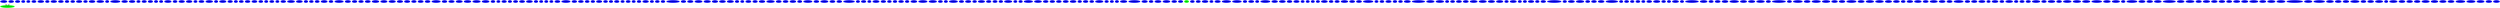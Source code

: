 digraph bingraph {

  "ld-linux-x86-64.so.2" [style=filled, color="green", tooltip="Absolute Path: /usr/lib64/ld-linux-x86-64.so.2\nOutdegree: 0\nBetweeness: 0\nKatz: 0.03849115844164017\nEigen: 0\nCloseness: 0"];
  "ld-linux-x86-64.so.2" [style=filled, color="green", tooltip="Absolute Path: /lib64/ld-linux-x86-64.so.2\nOutdegree: 0\nBetweeness: 0.000008818303270267768\nKatz: 0.05388762181829624\nEigen: 0\nCloseness: 0.005943536404160475"];
  "nawk" [style=filled, color="blue", tooltip="Absolute Path: /bin/nawk\nOutdegree: 2\nBetweeness: 0\nKatz: 0.03849115844164017\nEigen: 0\nCloseness: 0"];
  "[" [style=filled, color="blue", tooltip="Absolute Path: /bin/[\nOutdegree: 1\nBetweeness: 0\nKatz: 0.03849115844164017\nEigen: 0\nCloseness: 0"];
  "ptx" [style=filled, color="blue", tooltip="Absolute Path: /bin/ptx\nOutdegree: 1\nBetweeness: 0\nKatz: 0.03849115844164017\nEigen: 0\nCloseness: 0"];
  "clear" [style=filled, color="blue", tooltip="Absolute Path: /bin/clear\nOutdegree: 2\nBetweeness: 0\nKatz: 0.03849115844164017\nEigen: 0\nCloseness: 0"];
  "mcookie" [style=filled, color="blue", tooltip="Absolute Path: /bin/mcookie\nOutdegree: 2\nBetweeness: 0.000002204575817566942\nKatz: 0.03849115844164017\nEigen: 0\nCloseness: 0"];
  "passwd" [style=filled, color="blue", tooltip="Absolute Path: /bin/passwd\nOutdegree: 5\nBetweeness: 0\nKatz: 0.03849115844164017\nEigen: 0\nCloseness: 0"];
  "perl" [style=filled, color="blue", tooltip="Absolute Path: /bin/perl\nOutdegree: 3\nBetweeness: 0\nKatz: 0.03849115844164017\nEigen: 0\nCloseness: 0"];
  "taskset" [style=filled, color="blue", tooltip="Absolute Path: /bin/taskset\nOutdegree: 1\nBetweeness: 0\nKatz: 0.03849115844164017\nEigen: 0\nCloseness: 0"];
  "factor" [style=filled, color="blue", tooltip="Absolute Path: /bin/factor\nOutdegree: 2\nBetweeness: 0\nKatz: 0.03849115844164017\nEigen: 0\nCloseness: 0"];
  "gzip" [style=filled, color="blue", tooltip="Absolute Path: /bin/gzip\nOutdegree: 1\nBetweeness: 0\nKatz: 0.03849115844164017\nEigen: 0\nCloseness: 0"];
  "i386" [style=filled, color="blue", tooltip="Absolute Path: /bin/i386\nOutdegree: 1\nBetweeness: 0\nKatz: 0.03849115844164017\nEigen: 0\nCloseness: 0"];
  "mknod" [style=filled, color="blue", tooltip="Absolute Path: /bin/mknod\nOutdegree: 2\nBetweeness: 0\nKatz: 0.03849115844164017\nEigen: 0\nCloseness: 0"];
  "nice" [style=filled, color="blue", tooltip="Absolute Path: /bin/nice\nOutdegree: 1\nBetweeness: 0\nKatz: 0.03849115844164017\nEigen: 0\nCloseness: 0"];
  "getconf" [style=filled, color="blue", tooltip="Absolute Path: /bin/getconf\nOutdegree: 1\nBetweeness: 0\nKatz: 0.03849115844164017\nEigen: 0\nCloseness: 0"];
  "apt-mark" [style=filled, color="blue", tooltip="Absolute Path: /bin/apt-mark\nOutdegree: 5\nBetweeness: 0\nKatz: 0.03849115844164017\nEigen: 0\nCloseness: 0"];
  "id" [style=filled, color="blue", tooltip="Absolute Path: /bin/id\nOutdegree: 2\nBetweeness: 0\nKatz: 0.03849115844164017\nEigen: 0\nCloseness: 0"];
  "domainname" [style=filled, color="blue", tooltip="Absolute Path: /bin/domainname\nOutdegree: 1\nBetweeness: 0\nKatz: 0.03849115844164017\nEigen: 0\nCloseness: 0"];
  "base32" [style=filled, color="blue", tooltip="Absolute Path: /bin/base32\nOutdegree: 1\nBetweeness: 0\nKatz: 0.03849115844164017\nEigen: 0\nCloseness: 0"];
  "x86_64" [style=filled, color="blue", tooltip="Absolute Path: /bin/x86_64\nOutdegree: 1\nBetweeness: 0\nKatz: 0.03849115844164017\nEigen: 0\nCloseness: 0"];
  "ipcmk" [style=filled, color="blue", tooltip="Absolute Path: /bin/ipcmk\nOutdegree: 2\nBetweeness: 0.000002204575817566942\nKatz: 0.03849115844164017\nEigen: 0\nCloseness: 0"];
  "link" [style=filled, color="blue", tooltip="Absolute Path: /bin/link\nOutdegree: 1\nBetweeness: 0\nKatz: 0.03849115844164017\nEigen: 0\nCloseness: 0"];
  "lscpu" [style=filled, color="blue", tooltip="Absolute Path: /bin/lscpu\nOutdegree: 2\nBetweeness: 0\nKatz: 0.03849115844164017\nEigen: 0\nCloseness: 0"];
  "iconv" [style=filled, color="blue", tooltip="Absolute Path: /bin/iconv\nOutdegree: 1\nBetweeness: 0\nKatz: 0.03849115844164017\nEigen: 0\nCloseness: 0"];
  "pr" [style=filled, color="blue", tooltip="Absolute Path: /bin/pr\nOutdegree: 1\nBetweeness: 0\nKatz: 0.03849115844164017\nEigen: 0\nCloseness: 0"];
  "mv" [style=filled, color="blue", tooltip="Absolute Path: /bin/mv\nOutdegree: 4\nBetweeness: 0\nKatz: 0.03849115844164017\nEigen: 0\nCloseness: 0"];
  "md5sum" [style=filled, color="blue", tooltip="Absolute Path: /bin/md5sum\nOutdegree: 1\nBetweeness: 0\nKatz: 0.03849115844164017\nEigen: 0\nCloseness: 0"];
  "flock" [style=filled, color="blue", tooltip="Absolute Path: /bin/flock\nOutdegree: 1\nBetweeness: 0\nKatz: 0.03849115844164017\nEigen: 0\nCloseness: 0"];
  "setpriv" [style=filled, color="blue", tooltip="Absolute Path: /bin/setpriv\nOutdegree: 2\nBetweeness: 0\nKatz: 0.03849115844164017\nEigen: 0\nCloseness: 0"];
  "delpart" [style=filled, color="blue", tooltip="Absolute Path: /bin/delpart\nOutdegree: 1\nBetweeness: 0\nKatz: 0.03849115844164017\nEigen: 0\nCloseness: 0"];
  "toe" [style=filled, color="blue", tooltip="Absolute Path: /bin/toe\nOutdegree: 3\nBetweeness: 0\nKatz: 0.03849115844164017\nEigen: 0\nCloseness: 0"];
  "cksum" [style=filled, color="blue", tooltip="Absolute Path: /bin/cksum\nOutdegree: 1\nBetweeness: 0\nKatz: 0.03849115844164017\nEigen: 0\nCloseness: 0"];
  "dircolors" [style=filled, color="blue", tooltip="Absolute Path: /bin/dircolors\nOutdegree: 1\nBetweeness: 0\nKatz: 0.03849115844164017\nEigen: 0\nCloseness: 0"];
  "tail" [style=filled, color="blue", tooltip="Absolute Path: /bin/tail\nOutdegree: 1\nBetweeness: 0\nKatz: 0.03849115844164017\nEigen: 0\nCloseness: 0"];
  "printenv" [style=filled, color="blue", tooltip="Absolute Path: /bin/printenv\nOutdegree: 1\nBetweeness: 0\nKatz: 0.03849115844164017\nEigen: 0\nCloseness: 0"];
  "pinky" [style=filled, color="blue", tooltip="Absolute Path: /bin/pinky\nOutdegree: 1\nBetweeness: 0\nKatz: 0.03849115844164017\nEigen: 0\nCloseness: 0"];
  "ls" [style=filled, color="blue", tooltip="Absolute Path: /bin/ls\nOutdegree: 2\nBetweeness: 0\nKatz: 0.03849115844164017\nEigen: 0\nCloseness: 0"];
  "dash" [style=filled, color="blue", tooltip="Absolute Path: /bin/dash\nOutdegree: 1\nBetweeness: 0\nKatz: 0.03849115844164017\nEigen: 0\nCloseness: 0"];
  "mkdir" [style=filled, color="blue", tooltip="Absolute Path: /bin/mkdir\nOutdegree: 2\nBetweeness: 0\nKatz: 0.03849115844164017\nEigen: 0\nCloseness: 0"];
  "chown" [style=filled, color="blue", tooltip="Absolute Path: /bin/chown\nOutdegree: 1\nBetweeness: 0\nKatz: 0.03849115844164017\nEigen: 0\nCloseness: 0"];
  "sync" [style=filled, color="blue", tooltip="Absolute Path: /bin/sync\nOutdegree: 1\nBetweeness: 0\nKatz: 0.03849115844164017\nEigen: 0\nCloseness: 0"];
  "ln" [style=filled, color="blue", tooltip="Absolute Path: /bin/ln\nOutdegree: 1\nBetweeness: 0\nKatz: 0.03849115844164017\nEigen: 0\nCloseness: 0"];
  "gpgv" [style=filled, color="blue", tooltip="Absolute Path: /bin/gpgv\nOutdegree: 5\nBetweeness: 0\nKatz: 0.03849115844164017\nEigen: 0\nCloseness: 0"];
  "seq" [style=filled, color="blue", tooltip="Absolute Path: /bin/seq\nOutdegree: 1\nBetweeness: 0\nKatz: 0.03849115844164017\nEigen: 0\nCloseness: 0"];
  "chcon" [style=filled, color="blue", tooltip="Absolute Path: /bin/chcon\nOutdegree: 2\nBetweeness: 0\nKatz: 0.03849115844164017\nEigen: 0\nCloseness: 0"];
  "infotocap" [style=filled, color="blue", tooltip="Absolute Path: /bin/infotocap\nOutdegree: 3\nBetweeness: 0\nKatz: 0.03849115844164017\nEigen: 0\nCloseness: 0"];
  "lslogins" [style=filled, color="blue", tooltip="Absolute Path: /bin/lslogins\nOutdegree: 4\nBetweeness: 0\nKatz: 0.03849115844164017\nEigen: 0\nCloseness: 0"];
  "find" [style=filled, color="blue", tooltip="Absolute Path: /bin/find\nOutdegree: 3\nBetweeness: 0\nKatz: 0.03849115844164017\nEigen: 0\nCloseness: 0"];
  "cmp" [style=filled, color="blue", tooltip="Absolute Path: /bin/cmp\nOutdegree: 1\nBetweeness: 0\nKatz: 0.03849115844164017\nEigen: 0\nCloseness: 0"];
  "head" [style=filled, color="blue", tooltip="Absolute Path: /bin/head\nOutdegree: 1\nBetweeness: 0\nKatz: 0.03849115844164017\nEigen: 0\nCloseness: 0"];
  "whereis" [style=filled, color="blue", tooltip="Absolute Path: /bin/whereis\nOutdegree: 1\nBetweeness: 0\nKatz: 0.03849115844164017\nEigen: 0\nCloseness: 0"];
  "expr" [style=filled, color="blue", tooltip="Absolute Path: /bin/expr\nOutdegree: 2\nBetweeness: 0\nKatz: 0.03849115844164017\nEigen: 0\nCloseness: 0"];
  "mountpoint" [style=filled, color="blue", tooltip="Absolute Path: /bin/mountpoint\nOutdegree: 2\nBetweeness: 0\nKatz: 0.03849115844164017\nEigen: 0\nCloseness: 0"];
  "dmesg" [style=filled, color="blue", tooltip="Absolute Path: /bin/dmesg\nOutdegree: 2\nBetweeness: 0\nKatz: 0.03849115844164017\nEigen: 0\nCloseness: 0"];
  "touch" [style=filled, color="blue", tooltip="Absolute Path: /bin/touch\nOutdegree: 1\nBetweeness: 0\nKatz: 0.03849115844164017\nEigen: 0\nCloseness: 0"];
  "csplit" [style=filled, color="blue", tooltip="Absolute Path: /bin/csplit\nOutdegree: 1\nBetweeness: 0\nKatz: 0.03849115844164017\nEigen: 0\nCloseness: 0"];
  "logger" [style=filled, color="blue", tooltip="Absolute Path: /bin/logger\nOutdegree: 2\nBetweeness: 0\nKatz: 0.03849115844164017\nEigen: 0\nCloseness: 0"];
  "sha1sum" [style=filled, color="blue", tooltip="Absolute Path: /bin/sha1sum\nOutdegree: 1\nBetweeness: 0\nKatz: 0.03849115844164017\nEigen: 0\nCloseness: 0"];
  "hardlink" [style=filled, color="blue", tooltip="Absolute Path: /bin/hardlink\nOutdegree: 1\nBetweeness: 0\nKatz: 0.03849115844164017\nEigen: 0\nCloseness: 0"];
  "logname" [style=filled, color="blue", tooltip="Absolute Path: /bin/logname\nOutdegree: 1\nBetweeness: 0\nKatz: 0.03849115844164017\nEigen: 0\nCloseness: 0"];
  "fincore" [style=filled, color="blue", tooltip="Absolute Path: /bin/fincore\nOutdegree: 2\nBetweeness: 0\nKatz: 0.03849115844164017\nEigen: 0\nCloseness: 0"];
  "lsmem" [style=filled, color="blue", tooltip="Absolute Path: /bin/lsmem\nOutdegree: 2\nBetweeness: 0\nKatz: 0.03849115844164017\nEigen: 0\nCloseness: 0"];
  "wdctl" [style=filled, color="blue", tooltip="Absolute Path: /bin/wdctl\nOutdegree: 2\nBetweeness: 0\nKatz: 0.03849115844164017\nEigen: 0\nCloseness: 0"];
  "getopt" [style=filled, color="blue", tooltip="Absolute Path: /bin/getopt\nOutdegree: 1\nBetweeness: 0\nKatz: 0.03849115844164017\nEigen: 0\nCloseness: 0"];
  "chattr" [style=filled, color="blue", tooltip="Absolute Path: /bin/chattr\nOutdegree: 3\nBetweeness: 0\nKatz: 0.03849115844164017\nEigen: 0\nCloseness: 0"];
  "sha224sum" [style=filled, color="blue", tooltip="Absolute Path: /bin/sha224sum\nOutdegree: 1\nBetweeness: 0\nKatz: 0.03849115844164017\nEigen: 0\nCloseness: 0"];
  "ipcrm" [style=filled, color="blue", tooltip="Absolute Path: /bin/ipcrm\nOutdegree: 1\nBetweeness: 0\nKatz: 0.03849115844164017\nEigen: 0\nCloseness: 0"];
  "groups" [style=filled, color="blue", tooltip="Absolute Path: /bin/groups\nOutdegree: 1\nBetweeness: 0\nKatz: 0.03849115844164017\nEigen: 0\nCloseness: 0"];
  "infocmp" [style=filled, color="blue", tooltip="Absolute Path: /bin/infocmp\nOutdegree: 3\nBetweeness: 0\nKatz: 0.03849115844164017\nEigen: 0\nCloseness: 0"];
  "localedef" [style=filled, color="blue", tooltip="Absolute Path: /bin/localedef\nOutdegree: 1\nBetweeness: 0\nKatz: 0.03849115844164017\nEigen: 0\nCloseness: 0"];
  "dpkg-split" [style=filled, color="blue", tooltip="Absolute Path: /bin/dpkg-split\nOutdegree: 2\nBetweeness: 0\nKatz: 0.03849115844164017\nEigen: 0\nCloseness: 0"];
  "run-parts" [style=filled, color="blue", tooltip="Absolute Path: /bin/run-parts\nOutdegree: 1\nBetweeness: 0\nKatz: 0.03849115844164017\nEigen: 0\nCloseness: 0"];
  "diff3" [style=filled, color="blue", tooltip="Absolute Path: /bin/diff3\nOutdegree: 1\nBetweeness: 0\nKatz: 0.03849115844164017\nEigen: 0\nCloseness: 0"];
  "apt" [style=filled, color="blue", tooltip="Absolute Path: /bin/apt\nOutdegree: 5\nBetweeness: 0\nKatz: 0.03849115844164017\nEigen: 0\nCloseness: 0"];
  "paste" [style=filled, color="blue", tooltip="Absolute Path: /bin/paste\nOutdegree: 1\nBetweeness: 0\nKatz: 0.03849115844164017\nEigen: 0\nCloseness: 0"];
  "join" [style=filled, color="blue", tooltip="Absolute Path: /bin/join\nOutdegree: 1\nBetweeness: 0\nKatz: 0.03849115844164017\nEigen: 0\nCloseness: 0"];
  "lastb" [style=filled, color="blue", tooltip="Absolute Path: /bin/lastb\nOutdegree: 1\nBetweeness: 0\nKatz: 0.03849115844164017\nEigen: 0\nCloseness: 0"];
  "stdbuf" [style=filled, color="blue", tooltip="Absolute Path: /bin/stdbuf\nOutdegree: 1\nBetweeness: 0\nKatz: 0.03849115844164017\nEigen: 0\nCloseness: 0"];
  "newgrp" [style=filled, color="blue", tooltip="Absolute Path: /bin/newgrp\nOutdegree: 3\nBetweeness: 0\nKatz: 0.03849115844164017\nEigen: 0\nCloseness: 0"];
  "stat" [style=filled, color="blue", tooltip="Absolute Path: /bin/stat\nOutdegree: 2\nBetweeness: 0\nKatz: 0.03849115844164017\nEigen: 0\nCloseness: 0"];
  "wc" [style=filled, color="blue", tooltip="Absolute Path: /bin/wc\nOutdegree: 1\nBetweeness: 0\nKatz: 0.03849115844164017\nEigen: 0\nCloseness: 0"];
  "cut" [style=filled, color="blue", tooltip="Absolute Path: /bin/cut\nOutdegree: 1\nBetweeness: 0\nKatz: 0.03849115844164017\nEigen: 0\nCloseness: 0"];
  "yes" [style=filled, color="blue", tooltip="Absolute Path: /bin/yes\nOutdegree: 1\nBetweeness: 0\nKatz: 0.03849115844164017\nEigen: 0\nCloseness: 0"];
  "renice" [style=filled, color="blue", tooltip="Absolute Path: /bin/renice\nOutdegree: 1\nBetweeness: 0\nKatz: 0.03849115844164017\nEigen: 0\nCloseness: 0"];
  "sha256sum" [style=filled, color="blue", tooltip="Absolute Path: /bin/sha256sum\nOutdegree: 1\nBetweeness: 0\nKatz: 0.03849115844164017\nEigen: 0\nCloseness: 0"];
  "nproc" [style=filled, color="blue", tooltip="Absolute Path: /bin/nproc\nOutdegree: 1\nBetweeness: 0\nKatz: 0.03849115844164017\nEigen: 0\nCloseness: 0"];
  "chage" [style=filled, color="blue", tooltip="Absolute Path: /bin/chage\nOutdegree: 3\nBetweeness: 0\nKatz: 0.03849115844164017\nEigen: 0\nCloseness: 0"];
  "lsipc" [style=filled, color="blue", tooltip="Absolute Path: /bin/lsipc\nOutdegree: 2\nBetweeness: 0\nKatz: 0.03849115844164017\nEigen: 0\nCloseness: 0"];
  "who" [style=filled, color="blue", tooltip="Absolute Path: /bin/who\nOutdegree: 1\nBetweeness: 0\nKatz: 0.03849115844164017\nEigen: 0\nCloseness: 0"];
  "chmod" [style=filled, color="blue", tooltip="Absolute Path: /bin/chmod\nOutdegree: 1\nBetweeness: 0\nKatz: 0.03849115844164017\nEigen: 0\nCloseness: 0"];
  "arch" [style=filled, color="blue", tooltip="Absolute Path: /bin/arch\nOutdegree: 1\nBetweeness: 0\nKatz: 0.03849115844164017\nEigen: 0\nCloseness: 0"];
  "last" [style=filled, color="blue", tooltip="Absolute Path: /bin/last\nOutdegree: 1\nBetweeness: 0\nKatz: 0.03849115844164017\nEigen: 0\nCloseness: 0"];
  "lsattr" [style=filled, color="blue", tooltip="Absolute Path: /bin/lsattr\nOutdegree: 3\nBetweeness: 0\nKatz: 0.03849115844164017\nEigen: 0\nCloseness: 0"];
  "lsfd" [style=filled, color="blue", tooltip="Absolute Path: /bin/lsfd\nOutdegree: 2\nBetweeness: 0\nKatz: 0.03849115844164017\nEigen: 0\nCloseness: 0"];
  "tsort" [style=filled, color="blue", tooltip="Absolute Path: /bin/tsort\nOutdegree: 1\nBetweeness: 0\nKatz: 0.03849115844164017\nEigen: 0\nCloseness: 0"];
  "cat" [style=filled, color="blue", tooltip="Absolute Path: /bin/cat\nOutdegree: 1\nBetweeness: 0\nKatz: 0.03849115844164017\nEigen: 0\nCloseness: 0"];
  "tput" [style=filled, color="blue", tooltip="Absolute Path: /bin/tput\nOutdegree: 2\nBetweeness: 0\nKatz: 0.03849115844164017\nEigen: 0\nCloseness: 0"];
  "expand" [style=filled, color="blue", tooltip="Absolute Path: /bin/expand\nOutdegree: 1\nBetweeness: 0\nKatz: 0.03849115844164017\nEigen: 0\nCloseness: 0"];
  "od" [style=filled, color="blue", tooltip="Absolute Path: /bin/od\nOutdegree: 1\nBetweeness: 0\nKatz: 0.03849115844164017\nEigen: 0\nCloseness: 0"];
  "lsirq" [style=filled, color="blue", tooltip="Absolute Path: /bin/lsirq\nOutdegree: 2\nBetweeness: 0\nKatz: 0.03849115844164017\nEigen: 0\nCloseness: 0"];
  "sum" [style=filled, color="blue", tooltip="Absolute Path: /bin/sum\nOutdegree: 1\nBetweeness: 0\nKatz: 0.03849115844164017\nEigen: 0\nCloseness: 0"];
  "dpkg-statoverride" [style=filled, color="blue", tooltip="Absolute Path: /bin/dpkg-statoverride\nOutdegree: 2\nBetweeness: 0\nKatz: 0.03849115844164017\nEigen: 0\nCloseness: 0"];
  "users" [style=filled, color="blue", tooltip="Absolute Path: /bin/users\nOutdegree: 1\nBetweeness: 0\nKatz: 0.03849115844164017\nEigen: 0\nCloseness: 0"];
  "basenc" [style=filled, color="blue", tooltip="Absolute Path: /bin/basenc\nOutdegree: 1\nBetweeness: 0\nKatz: 0.03849115844164017\nEigen: 0\nCloseness: 0"];
  "apt-cache" [style=filled, color="blue", tooltip="Absolute Path: /bin/apt-cache\nOutdegree: 5\nBetweeness: 0\nKatz: 0.03849115844164017\nEigen: 0\nCloseness: 0"];
  "realpath" [style=filled, color="blue", tooltip="Absolute Path: /bin/realpath\nOutdegree: 1\nBetweeness: 0\nKatz: 0.03849115844164017\nEigen: 0\nCloseness: 0"];
  "zdump" [style=filled, color="blue", tooltip="Absolute Path: /bin/zdump\nOutdegree: 1\nBetweeness: 0\nKatz: 0.03849115844164017\nEigen: 0\nCloseness: 0"];
  "umount" [style=filled, color="blue", tooltip="Absolute Path: /bin/umount\nOutdegree: 2\nBetweeness: 0\nKatz: 0.03849115844164017\nEigen: 0\nCloseness: 0"];
  "unshare" [style=filled, color="blue", tooltip="Absolute Path: /bin/unshare\nOutdegree: 1\nBetweeness: 0\nKatz: 0.03849115844164017\nEigen: 0\nCloseness: 0"];
  "awk" [style=filled, color="blue", tooltip="Absolute Path: /bin/awk\nOutdegree: 2\nBetweeness: 0\nKatz: 0.03849115844164017\nEigen: 0\nCloseness: 0"];
  "nl" [style=filled, color="blue", tooltip="Absolute Path: /bin/nl\nOutdegree: 1\nBetweeness: 0\nKatz: 0.03849115844164017\nEigen: 0\nCloseness: 0"];
  "choom" [style=filled, color="blue", tooltip="Absolute Path: /bin/choom\nOutdegree: 1\nBetweeness: 0\nKatz: 0.03849115844164017\nEigen: 0\nCloseness: 0"];
  "partx" [style=filled, color="blue", tooltip="Absolute Path: /bin/partx\nOutdegree: 3\nBetweeness: 0\nKatz: 0.03849115844164017\nEigen: 0\nCloseness: 0"];
  "apt-get" [style=filled, color="blue", tooltip="Absolute Path: /bin/apt-get\nOutdegree: 5\nBetweeness: 0\nKatz: 0.03849115844164017\nEigen: 0\nCloseness: 0"];
  "perl5.36.0" [style=filled, color="blue", tooltip="Absolute Path: /bin/perl5.36.0\nOutdegree: 3\nBetweeness: 0\nKatz: 0.03849115844164017\nEigen: 0\nCloseness: 0"];
  "nohup" [style=filled, color="blue", tooltip="Absolute Path: /bin/nohup\nOutdegree: 1\nBetweeness: 0\nKatz: 0.03849115844164017\nEigen: 0\nCloseness: 0"];
  "install" [style=filled, color="blue", tooltip="Absolute Path: /bin/install\nOutdegree: 4\nBetweeness: 0\nKatz: 0.03849115844164017\nEigen: 0\nCloseness: 0"];
  "linux32" [style=filled, color="blue", tooltip="Absolute Path: /bin/linux32\nOutdegree: 1\nBetweeness: 0\nKatz: 0.03849115844164017\nEigen: 0\nCloseness: 0"];
  "login" [style=filled, color="blue", tooltip="Absolute Path: /bin/login\nOutdegree: 4\nBetweeness: 0\nKatz: 0.03849115844164017\nEigen: 0\nCloseness: 0"];
  "dpkg-query" [style=filled, color="blue", tooltip="Absolute Path: /bin/dpkg-query\nOutdegree: 2\nBetweeness: 0\nKatz: 0.03849115844164017\nEigen: 0\nCloseness: 0"];
  "namei" [style=filled, color="blue", tooltip="Absolute Path: /bin/namei\nOutdegree: 1\nBetweeness: 0\nKatz: 0.03849115844164017\nEigen: 0\nCloseness: 0"];
  "hostname" [style=filled, color="blue", tooltip="Absolute Path: /bin/hostname\nOutdegree: 1\nBetweeness: 0\nKatz: 0.03849115844164017\nEigen: 0\nCloseness: 0"];
  "expiry" [style=filled, color="blue", tooltip="Absolute Path: /bin/expiry\nOutdegree: 1\nBetweeness: 0\nKatz: 0.03849115844164017\nEigen: 0\nCloseness: 0"];
  "ionice" [style=filled, color="blue", tooltip="Absolute Path: /bin/ionice\nOutdegree: 1\nBetweeness: 0\nKatz: 0.03849115844164017\nEigen: 0\nCloseness: 0"];
  "ypdomainname" [style=filled, color="blue", tooltip="Absolute Path: /bin/ypdomainname\nOutdegree: 1\nBetweeness: 0\nKatz: 0.03849115844164017\nEigen: 0\nCloseness: 0"];
  "tac" [style=filled, color="blue", tooltip="Absolute Path: /bin/tac\nOutdegree: 1\nBetweeness: 0\nKatz: 0.03849115844164017\nEigen: 0\nCloseness: 0"];
  "mesg" [style=filled, color="blue", tooltip="Absolute Path: /bin/mesg\nOutdegree: 1\nBetweeness: 0\nKatz: 0.03849115844164017\nEigen: 0\nCloseness: 0"];
  "env" [style=filled, color="blue", tooltip="Absolute Path: /bin/env\nOutdegree: 1\nBetweeness: 0\nKatz: 0.03849115844164017\nEigen: 0\nCloseness: 0"];
  "readlink" [style=filled, color="blue", tooltip="Absolute Path: /bin/readlink\nOutdegree: 1\nBetweeness: 0\nKatz: 0.03849115844164017\nEigen: 0\nCloseness: 0"];
  "rbash" [style=filled, color="blue", tooltip="Absolute Path: /bin/rbash\nOutdegree: 2\nBetweeness: 0\nKatz: 0.03849115844164017\nEigen: 0\nCloseness: 0"];
  "shuf" [style=filled, color="blue", tooltip="Absolute Path: /bin/shuf\nOutdegree: 1\nBetweeness: 0\nKatz: 0.03849115844164017\nEigen: 0\nCloseness: 0"];
  "pwd" [style=filled, color="blue", tooltip="Absolute Path: /bin/pwd\nOutdegree: 1\nBetweeness: 0\nKatz: 0.03849115844164017\nEigen: 0\nCloseness: 0"];
  "locale" [style=filled, color="blue", tooltip="Absolute Path: /bin/locale\nOutdegree: 1\nBetweeness: 0\nKatz: 0.03849115844164017\nEigen: 0\nCloseness: 0"];
  "wall" [style=filled, color="blue", tooltip="Absolute Path: /bin/wall\nOutdegree: 1\nBetweeness: 0\nKatz: 0.03849115844164017\nEigen: 0\nCloseness: 0"];
  "whoami" [style=filled, color="blue", tooltip="Absolute Path: /bin/whoami\nOutdegree: 1\nBetweeness: 0\nKatz: 0.03849115844164017\nEigen: 0\nCloseness: 0"];
  "sha384sum" [style=filled, color="blue", tooltip="Absolute Path: /bin/sha384sum\nOutdegree: 1\nBetweeness: 0\nKatz: 0.03849115844164017\nEigen: 0\nCloseness: 0"];
  "rename.ul" [style=filled, color="blue", tooltip="Absolute Path: /bin/rename.ul\nOutdegree: 1\nBetweeness: 0\nKatz: 0.03849115844164017\nEigen: 0\nCloseness: 0"];
  "chsh" [style=filled, color="blue", tooltip="Absolute Path: /bin/chsh\nOutdegree: 5\nBetweeness: 0\nKatz: 0.03849115844164017\nEigen: 0\nCloseness: 0"];
  "tee" [style=filled, color="blue", tooltip="Absolute Path: /bin/tee\nOutdegree: 1\nBetweeness: 0\nKatz: 0.03849115844164017\nEigen: 0\nCloseness: 0"];
  "utmpdump" [style=filled, color="blue", tooltip="Absolute Path: /bin/utmpdump\nOutdegree: 1\nBetweeness: 0\nKatz: 0.03849115844164017\nEigen: 0\nCloseness: 0"];
  "reset" [style=filled, color="blue", tooltip="Absolute Path: /bin/reset\nOutdegree: 2\nBetweeness: 0\nKatz: 0.03849115844164017\nEigen: 0\nCloseness: 0"];
  "prlimit" [style=filled, color="blue", tooltip="Absolute Path: /bin/prlimit\nOutdegree: 2\nBetweeness: 0\nKatz: 0.03849115844164017\nEigen: 0\nCloseness: 0"];
  "chfn" [style=filled, color="blue", tooltip="Absolute Path: /bin/chfn\nOutdegree: 5\nBetweeness: 0\nKatz: 0.03849115844164017\nEigen: 0\nCloseness: 0"];
  "mktemp" [style=filled, color="blue", tooltip="Absolute Path: /bin/mktemp\nOutdegree: 1\nBetweeness: 0\nKatz: 0.03849115844164017\nEigen: 0\nCloseness: 0"];
  "xargs" [style=filled, color="blue", tooltip="Absolute Path: /bin/xargs\nOutdegree: 1\nBetweeness: 0\nKatz: 0.03849115844164017\nEigen: 0\nCloseness: 0"];
  "pidof" [style=filled, color="blue", tooltip="Absolute Path: /bin/pidof\nOutdegree: 1\nBetweeness: 0\nKatz: 0.03849115844164017\nEigen: 0\nCloseness: 0"];
  "chrt" [style=filled, color="blue", tooltip="Absolute Path: /bin/chrt\nOutdegree: 1\nBetweeness: 0\nKatz: 0.03849115844164017\nEigen: 0\nCloseness: 0"];
  "apt-config" [style=filled, color="blue", tooltip="Absolute Path: /bin/apt-config\nOutdegree: 5\nBetweeness: 0\nKatz: 0.03849115844164017\nEigen: 0\nCloseness: 0"];
  "fmt" [style=filled, color="blue", tooltip="Absolute Path: /bin/fmt\nOutdegree: 1\nBetweeness: 0\nKatz: 0.03849115844164017\nEigen: 0\nCloseness: 0"];
  "fold" [style=filled, color="blue", tooltip="Absolute Path: /bin/fold\nOutdegree: 1\nBetweeness: 0\nKatz: 0.03849115844164017\nEigen: 0\nCloseness: 0"];
  "sha512sum" [style=filled, color="blue", tooltip="Absolute Path: /bin/sha512sum\nOutdegree: 1\nBetweeness: 0\nKatz: 0.03849115844164017\nEigen: 0\nCloseness: 0"];
  "dpkg-deb" [style=filled, color="blue", tooltip="Absolute Path: /bin/dpkg-deb\nOutdegree: 6\nBetweeness: 0\nKatz: 0.03849115844164017\nEigen: 0\nCloseness: 0"];
  "comm" [style=filled, color="blue", tooltip="Absolute Path: /bin/comm\nOutdegree: 1\nBetweeness: 0\nKatz: 0.03849115844164017\nEigen: 0\nCloseness: 0"];
  "rmdir" [style=filled, color="blue", tooltip="Absolute Path: /bin/rmdir\nOutdegree: 1\nBetweeness: 0\nKatz: 0.03849115844164017\nEigen: 0\nCloseness: 0"];
  "script" [style=filled, color="blue", tooltip="Absolute Path: /bin/script\nOutdegree: 1\nBetweeness: 0\nKatz: 0.03849115844164017\nEigen: 0\nCloseness: 0"];
  "getent" [style=filled, color="blue", tooltip="Absolute Path: /bin/getent\nOutdegree: 1\nBetweeness: 0\nKatz: 0.03849115844164017\nEigen: 0\nCloseness: 0"];
  "nsenter" [style=filled, color="blue", tooltip="Absolute Path: /bin/nsenter\nOutdegree: 2\nBetweeness: 0\nKatz: 0.03849115844164017\nEigen: 0\nCloseness: 0"];
  "vdir" [style=filled, color="blue", tooltip="Absolute Path: /bin/vdir\nOutdegree: 2\nBetweeness: 0\nKatz: 0.03849115844164017\nEigen: 0\nCloseness: 0"];
  "shred" [style=filled, color="blue", tooltip="Absolute Path: /bin/shred\nOutdegree: 1\nBetweeness: 0\nKatz: 0.03849115844164017\nEigen: 0\nCloseness: 0"];
  "pldd" [style=filled, color="blue", tooltip="Absolute Path: /bin/pldd\nOutdegree: 1\nBetweeness: 0\nKatz: 0.03849115844164017\nEigen: 0\nCloseness: 0"];
  "resizepart" [style=filled, color="blue", tooltip="Absolute Path: /bin/resizepart\nOutdegree: 1\nBetweeness: 0\nKatz: 0.03849115844164017\nEigen: 0\nCloseness: 0"];
  "test" [style=filled, color="blue", tooltip="Absolute Path: /bin/test\nOutdegree: 1\nBetweeness: 0\nKatz: 0.03849115844164017\nEigen: 0\nCloseness: 0"];
  "rm" [style=filled, color="blue", tooltip="Absolute Path: /bin/rm\nOutdegree: 1\nBetweeness: 0\nKatz: 0.03849115844164017\nEigen: 0\nCloseness: 0"];
  "dd" [style=filled, color="blue", tooltip="Absolute Path: /bin/dd\nOutdegree: 1\nBetweeness: 0\nKatz: 0.03849115844164017\nEigen: 0\nCloseness: 0"];
  "fallocate" [style=filled, color="blue", tooltip="Absolute Path: /bin/fallocate\nOutdegree: 1\nBetweeness: 0\nKatz: 0.03849115844164017\nEigen: 0\nCloseness: 0"];
  "nisdomainname" [style=filled, color="blue", tooltip="Absolute Path: /bin/nisdomainname\nOutdegree: 1\nBetweeness: 0\nKatz: 0.03849115844164017\nEigen: 0\nCloseness: 0"];
  "runcon" [style=filled, color="blue", tooltip="Absolute Path: /bin/runcon\nOutdegree: 2\nBetweeness: 0\nKatz: 0.03849115844164017\nEigen: 0\nCloseness: 0"];
  "split" [style=filled, color="blue", tooltip="Absolute Path: /bin/split\nOutdegree: 1\nBetweeness: 0\nKatz: 0.03849115844164017\nEigen: 0\nCloseness: 0"];
  "pathchk" [style=filled, color="blue", tooltip="Absolute Path: /bin/pathchk\nOutdegree: 1\nBetweeness: 0\nKatz: 0.03849115844164017\nEigen: 0\nCloseness: 0"];
  "scriptlive" [style=filled, color="blue", tooltip="Absolute Path: /bin/scriptlive\nOutdegree: 1\nBetweeness: 0\nKatz: 0.03849115844164017\nEigen: 0\nCloseness: 0"];
  "chgrp" [style=filled, color="blue", tooltip="Absolute Path: /bin/chgrp\nOutdegree: 1\nBetweeness: 0\nKatz: 0.03849115844164017\nEigen: 0\nCloseness: 0"];
  "more" [style=filled, color="blue", tooltip="Absolute Path: /bin/more\nOutdegree: 2\nBetweeness: 0\nKatz: 0.03849115844164017\nEigen: 0\nCloseness: 0"];
  "ld.so" [style=filled, color="green", tooltip="Absolute Path: /bin/ld.so\nOutdegree: 0\nBetweeness: 0\nKatz: 0.03849115844164017\nEigen: 0\nCloseness: 0"];
  "date" [style=filled, color="blue", tooltip="Absolute Path: /bin/date\nOutdegree: 1\nBetweeness: 0\nKatz: 0.03849115844164017\nEigen: 0\nCloseness: 0"];
  "dpkg" [style=filled, color="blue", tooltip="Absolute Path: /bin/dpkg\nOutdegree: 3\nBetweeness: 0\nKatz: 0.03849115844164017\nEigen: 0\nCloseness: 0"];
  "linux64" [style=filled, color="blue", tooltip="Absolute Path: /bin/linux64\nOutdegree: 1\nBetweeness: 0\nKatz: 0.03849115844164017\nEigen: 0\nCloseness: 0"];
  "du" [style=filled, color="blue", tooltip="Absolute Path: /bin/du\nOutdegree: 1\nBetweeness: 0\nKatz: 0.03849115844164017\nEigen: 0\nCloseness: 0"];
  "lastlog" [style=filled, color="blue", tooltip="Absolute Path: /bin/lastlog\nOutdegree: 2\nBetweeness: 0\nKatz: 0.03849115844164017\nEigen: 0\nCloseness: 0"];
  "dpkg-divert" [style=filled, color="blue", tooltip="Absolute Path: /bin/dpkg-divert\nOutdegree: 2\nBetweeness: 0\nKatz: 0.03849115844164017\nEigen: 0\nCloseness: 0"];
  "scriptreplay" [style=filled, color="blue", tooltip="Absolute Path: /bin/scriptreplay\nOutdegree: 1\nBetweeness: 0\nKatz: 0.03849115844164017\nEigen: 0\nCloseness: 0"];
  "ipcs" [style=filled, color="blue", tooltip="Absolute Path: /bin/ipcs\nOutdegree: 1\nBetweeness: 0\nKatz: 0.03849115844164017\nEigen: 0\nCloseness: 0"];
  "mount" [style=filled, color="blue", tooltip="Absolute Path: /bin/mount\nOutdegree: 3\nBetweeness: 0\nKatz: 0.03849115844164017\nEigen: 0\nCloseness: 0"];
  "dir" [style=filled, color="blue", tooltip="Absolute Path: /bin/dir\nOutdegree: 2\nBetweeness: 0\nKatz: 0.03849115844164017\nEigen: 0\nCloseness: 0"];
  "dpkg-trigger" [style=filled, color="blue", tooltip="Absolute Path: /bin/dpkg-trigger\nOutdegree: 2\nBetweeness: 0\nKatz: 0.03849115844164017\nEigen: 0\nCloseness: 0"];
  "base64" [style=filled, color="blue", tooltip="Absolute Path: /bin/base64\nOutdegree: 1\nBetweeness: 0\nKatz: 0.03849115844164017\nEigen: 0\nCloseness: 0"];
  "timeout" [style=filled, color="blue", tooltip="Absolute Path: /bin/timeout\nOutdegree: 1\nBetweeness: 0\nKatz: 0.03849115844164017\nEigen: 0\nCloseness: 0"];
  "pager" [style=filled, color="blue", tooltip="Absolute Path: /bin/pager\nOutdegree: 2\nBetweeness: 0\nKatz: 0.03849115844164017\nEigen: 0\nCloseness: 0"];
  "b2sum" [style=filled, color="blue", tooltip="Absolute Path: /bin/b2sum\nOutdegree: 1\nBetweeness: 0\nKatz: 0.03849115844164017\nEigen: 0\nCloseness: 0"];
  "df" [style=filled, color="blue", tooltip="Absolute Path: /bin/df\nOutdegree: 1\nBetweeness: 0\nKatz: 0.03849115844164017\nEigen: 0\nCloseness: 0"];
  "tic" [style=filled, color="blue", tooltip="Absolute Path: /bin/tic\nOutdegree: 3\nBetweeness: 0\nKatz: 0.03849115844164017\nEigen: 0\nCloseness: 0"];
  "sed" [style=filled, color="blue", tooltip="Absolute Path: /bin/sed\nOutdegree: 3\nBetweeness: 0\nKatz: 0.03849115844164017\nEigen: 0\nCloseness: 0"];
  "tty" [style=filled, color="blue", tooltip="Absolute Path: /bin/tty\nOutdegree: 1\nBetweeness: 0\nKatz: 0.03849115844164017\nEigen: 0\nCloseness: 0"];
  "findmnt" [style=filled, color="blue", tooltip="Absolute Path: /bin/findmnt\nOutdegree: 5\nBetweeness: 0\nKatz: 0.03849115844164017\nEigen: 0\nCloseness: 0"];
  "uniq" [style=filled, color="blue", tooltip="Absolute Path: /bin/uniq\nOutdegree: 1\nBetweeness: 0\nKatz: 0.03849115844164017\nEigen: 0\nCloseness: 0"];
  "sleep" [style=filled, color="blue", tooltip="Absolute Path: /bin/sleep\nOutdegree: 1\nBetweeness: 0\nKatz: 0.03849115844164017\nEigen: 0\nCloseness: 0"];
  "gpasswd" [style=filled, color="blue", tooltip="Absolute Path: /bin/gpasswd\nOutdegree: 4\nBetweeness: 0\nKatz: 0.03849115844164017\nEigen: 0\nCloseness: 0"];
  "unlink" [style=filled, color="blue", tooltip="Absolute Path: /bin/unlink\nOutdegree: 1\nBetweeness: 0\nKatz: 0.03849115844164017\nEigen: 0\nCloseness: 0"];
  "hostid" [style=filled, color="blue", tooltip="Absolute Path: /bin/hostid\nOutdegree: 1\nBetweeness: 0\nKatz: 0.03849115844164017\nEigen: 0\nCloseness: 0"];
  "clear_console" [style=filled, color="blue", tooltip="Absolute Path: /bin/clear_console\nOutdegree: 2\nBetweeness: 0\nKatz: 0.03849115844164017\nEigen: 0\nCloseness: 0"];
  "cp" [style=filled, color="blue", tooltip="Absolute Path: /bin/cp\nOutdegree: 4\nBetweeness: 0\nKatz: 0.03849115844164017\nEigen: 0\nCloseness: 0"];
  "false" [style=filled, color="blue", tooltip="Absolute Path: /bin/false\nOutdegree: 1\nBetweeness: 0\nKatz: 0.03849115844164017\nEigen: 0\nCloseness: 0"];
  "lslocks" [style=filled, color="blue", tooltip="Absolute Path: /bin/lslocks\nOutdegree: 3\nBetweeness: 0\nKatz: 0.03849115844164017\nEigen: 0\nCloseness: 0"];
  "true" [style=filled, color="blue", tooltip="Absolute Path: /bin/true\nOutdegree: 1\nBetweeness: 0\nKatz: 0.03849115844164017\nEigen: 0\nCloseness: 0"];
  "tabs" [style=filled, color="blue", tooltip="Absolute Path: /bin/tabs\nOutdegree: 2\nBetweeness: 0\nKatz: 0.03849115844164017\nEigen: 0\nCloseness: 0"];
  "setterm" [style=filled, color="blue", tooltip="Absolute Path: /bin/setterm\nOutdegree: 2\nBetweeness: 0\nKatz: 0.03849115844164017\nEigen: 0\nCloseness: 0"];
  "md5sum.textutils" [style=filled, color="blue", tooltip="Absolute Path: /bin/md5sum.textutils\nOutdegree: 1\nBetweeness: 0\nKatz: 0.03849115844164017\nEigen: 0\nCloseness: 0"];
  "apt-cdrom" [style=filled, color="blue", tooltip="Absolute Path: /bin/apt-cdrom\nOutdegree: 5\nBetweeness: 0\nKatz: 0.03849115844164017\nEigen: 0\nCloseness: 0"];
  "uclampset" [style=filled, color="blue", tooltip="Absolute Path: /bin/uclampset\nOutdegree: 1\nBetweeness: 0\nKatz: 0.03849115844164017\nEigen: 0\nCloseness: 0"];
  "rev" [style=filled, color="blue", tooltip="Absolute Path: /bin/rev\nOutdegree: 1\nBetweeness: 0\nKatz: 0.03849115844164017\nEigen: 0\nCloseness: 0"];
  "lsblk" [style=filled, color="blue", tooltip="Absolute Path: /bin/lsblk\nOutdegree: 5\nBetweeness: 0\nKatz: 0.03849115844164017\nEigen: 0\nCloseness: 0"];
  "faillog" [style=filled, color="blue", tooltip="Absolute Path: /bin/faillog\nOutdegree: 1\nBetweeness: 0\nKatz: 0.03849115844164017\nEigen: 0\nCloseness: 0"];
  "mkfifo" [style=filled, color="blue", tooltip="Absolute Path: /bin/mkfifo\nOutdegree: 2\nBetweeness: 0\nKatz: 0.03849115844164017\nEigen: 0\nCloseness: 0"];
  "captoinfo" [style=filled, color="blue", tooltip="Absolute Path: /bin/captoinfo\nOutdegree: 3\nBetweeness: 0\nKatz: 0.03849115844164017\nEigen: 0\nCloseness: 0"];
  "unexpand" [style=filled, color="blue", tooltip="Absolute Path: /bin/unexpand\nOutdegree: 1\nBetweeness: 0\nKatz: 0.03849115844164017\nEigen: 0\nCloseness: 0"];
  "tempfile" [style=filled, color="blue", tooltip="Absolute Path: /bin/tempfile\nOutdegree: 1\nBetweeness: 0\nKatz: 0.03849115844164017\nEigen: 0\nCloseness: 0"];
  "truncate" [style=filled, color="blue", tooltip="Absolute Path: /bin/truncate\nOutdegree: 1\nBetweeness: 0\nKatz: 0.03849115844164017\nEigen: 0\nCloseness: 0"];
  "stty" [style=filled, color="blue", tooltip="Absolute Path: /bin/stty\nOutdegree: 1\nBetweeness: 0\nKatz: 0.03849115844164017\nEigen: 0\nCloseness: 0"];
  "ischroot" [style=filled, color="blue", tooltip="Absolute Path: /bin/ischroot\nOutdegree: 1\nBetweeness: 0\nKatz: 0.03849115844164017\nEigen: 0\nCloseness: 0"];
  "su" [style=filled, color="blue", tooltip="Absolute Path: /bin/su\nOutdegree: 3\nBetweeness: 0\nKatz: 0.03849115844164017\nEigen: 0\nCloseness: 0"];
  "diff" [style=filled, color="blue", tooltip="Absolute Path: /bin/diff\nOutdegree: 1\nBetweeness: 0\nKatz: 0.03849115844164017\nEigen: 0\nCloseness: 0"];
  "uname" [style=filled, color="blue", tooltip="Absolute Path: /bin/uname\nOutdegree: 1\nBetweeness: 0\nKatz: 0.03849115844164017\nEigen: 0\nCloseness: 0"];
  "sort" [style=filled, color="blue", tooltip="Absolute Path: /bin/sort\nOutdegree: 1\nBetweeness: 0\nKatz: 0.03849115844164017\nEigen: 0\nCloseness: 0"];
  "printf" [style=filled, color="blue", tooltip="Absolute Path: /bin/printf\nOutdegree: 1\nBetweeness: 0\nKatz: 0.03849115844164017\nEigen: 0\nCloseness: 0"];
  "update-alternatives" [style=filled, color="blue", tooltip="Absolute Path: /bin/update-alternatives\nOutdegree: 1\nBetweeness: 0\nKatz: 0.03849115844164017\nEigen: 0\nCloseness: 0"];
  "tset" [style=filled, color="blue", tooltip="Absolute Path: /bin/tset\nOutdegree: 2\nBetweeness: 0\nKatz: 0.03849115844164017\nEigen: 0\nCloseness: 0"];
  "addpart" [style=filled, color="blue", tooltip="Absolute Path: /bin/addpart\nOutdegree: 1\nBetweeness: 0\nKatz: 0.03849115844164017\nEigen: 0\nCloseness: 0"];
  "basename" [style=filled, color="blue", tooltip="Absolute Path: /bin/basename\nOutdegree: 1\nBetweeness: 0\nKatz: 0.03849115844164017\nEigen: 0\nCloseness: 0"];
  "grep" [style=filled, color="blue", tooltip="Absolute Path: /bin/grep\nOutdegree: 2\nBetweeness: 0\nKatz: 0.03849115844164017\nEigen: 0\nCloseness: 0"];
  "setsid" [style=filled, color="blue", tooltip="Absolute Path: /bin/setsid\nOutdegree: 1\nBetweeness: 0\nKatz: 0.03849115844164017\nEigen: 0\nCloseness: 0"];
  "setarch" [style=filled, color="blue", tooltip="Absolute Path: /bin/setarch\nOutdegree: 1\nBetweeness: 0\nKatz: 0.03849115844164017\nEigen: 0\nCloseness: 0"];
  "dnsdomainname" [style=filled, color="blue", tooltip="Absolute Path: /bin/dnsdomainname\nOutdegree: 1\nBetweeness: 0\nKatz: 0.03849115844164017\nEigen: 0\nCloseness: 0"];
  "tar" [style=filled, color="blue", tooltip="Absolute Path: /bin/tar\nOutdegree: 3\nBetweeness: 0\nKatz: 0.03849115844164017\nEigen: 0\nCloseness: 0"];
  "echo" [style=filled, color="blue", tooltip="Absolute Path: /bin/echo\nOutdegree: 1\nBetweeness: 0\nKatz: 0.03849115844164017\nEigen: 0\nCloseness: 0"];
  "lsns" [style=filled, color="blue", tooltip="Absolute Path: /bin/lsns\nOutdegree: 3\nBetweeness: 0\nKatz: 0.03849115844164017\nEigen: 0\nCloseness: 0"];
  "bash" [style=filled, color="blue", tooltip="Absolute Path: /bin/bash\nOutdegree: 2\nBetweeness: 0\nKatz: 0.03849115844164017\nEigen: 0\nCloseness: 0"];
  "sh" [style=filled, color="blue", tooltip="Absolute Path: /bin/sh\nOutdegree: 1\nBetweeness: 0\nKatz: 0.03849115844164017\nEigen: 0\nCloseness: 0"];
  "mawk" [style=filled, color="blue", tooltip="Absolute Path: /bin/mawk\nOutdegree: 2\nBetweeness: 0\nKatz: 0.03849115844164017\nEigen: 0\nCloseness: 0"];
  "dirname" [style=filled, color="blue", tooltip="Absolute Path: /bin/dirname\nOutdegree: 1\nBetweeness: 0\nKatz: 0.03849115844164017\nEigen: 0\nCloseness: 0"];
  "sdiff" [style=filled, color="blue", tooltip="Absolute Path: /bin/sdiff\nOutdegree: 1\nBetweeness: 0\nKatz: 0.03849115844164017\nEigen: 0\nCloseness: 0"];
  "tr" [style=filled, color="blue", tooltip="Absolute Path: /bin/tr\nOutdegree: 1\nBetweeness: 0\nKatz: 0.03849115844164017\nEigen: 0\nCloseness: 0"];
  "numfmt" [style=filled, color="blue", tooltip="Absolute Path: /bin/numfmt\nOutdegree: 1\nBetweeness: 0\nKatz: 0.03849115844164017\nEigen: 0\nCloseness: 0"];
  "sg" [style=filled, color="blue", tooltip="Absolute Path: /bin/sg\nOutdegree: 3\nBetweeness: 0\nKatz: 0.03849115844164017\nEigen: 0\nCloseness: 0"];
  "start-stop-daemon" [style=filled, color="blue", tooltip="Absolute Path: /sbin/start-stop-daemon\nOutdegree: 1\nBetweeness: 0\nKatz: 0.03849115844164017\nEigen: 0\nCloseness: 0"];
  "fsck.ext2" [style=filled, color="blue", tooltip="Absolute Path: /sbin/fsck.ext2\nOutdegree: 6\nBetweeness: 0\nKatz: 0.03849115844164017\nEigen: 0\nCloseness: 0"];
  "pwck" [style=filled, color="blue", tooltip="Absolute Path: /sbin/pwck\nOutdegree: 3\nBetweeness: 0\nKatz: 0.03849115844164017\nEigen: 0\nCloseness: 0"];
  "e2fsck" [style=filled, color="blue", tooltip="Absolute Path: /sbin/e2fsck\nOutdegree: 6\nBetweeness: 0\nKatz: 0.03849115844164017\nEigen: 0\nCloseness: 0"];
  "swapoff" [style=filled, color="blue", tooltip="Absolute Path: /sbin/swapoff\nOutdegree: 3\nBetweeness: 0\nKatz: 0.03849115844164017\nEigen: 0\nCloseness: 0"];
  "groupmems" [style=filled, color="blue", tooltip="Absolute Path: /sbin/groupmems\nOutdegree: 5\nBetweeness: 0\nKatz: 0.03849115844164017\nEigen: 0\nCloseness: 0"];
  "rtcwake" [style=filled, color="blue", tooltip="Absolute Path: /sbin/rtcwake\nOutdegree: 1\nBetweeness: 0\nKatz: 0.03849115844164017\nEigen: 0\nCloseness: 0"];
  "mkswap" [style=filled, color="blue", tooltip="Absolute Path: /sbin/mkswap\nOutdegree: 4\nBetweeness: 0\nKatz: 0.03849115844164017\nEigen: 0\nCloseness: 0"];
  "blkdiscard" [style=filled, color="blue", tooltip="Absolute Path: /sbin/blkdiscard\nOutdegree: 2\nBetweeness: 0\nKatz: 0.03849115844164017\nEigen: 0\nCloseness: 0"];
  "blkid" [style=filled, color="blue", tooltip="Absolute Path: /sbin/blkid\nOutdegree: 2\nBetweeness: 0\nKatz: 0.03849115844164017\nEigen: 0\nCloseness: 0"];
  "mkhomedir_helper" [style=filled, color="blue", tooltip="Absolute Path: /sbin/mkhomedir_helper\nOutdegree: 2\nBetweeness: 0\nKatz: 0.03849115844164017\nEigen: 0\nCloseness: 0"];
  "mkfs" [style=filled, color="blue", tooltip="Absolute Path: /sbin/mkfs\nOutdegree: 1\nBetweeness: 0\nKatz: 0.03849115844164017\nEigen: 0\nCloseness: 0"];
  "unix_update" [style=filled, color="blue", tooltip="Absolute Path: /sbin/unix_update\nOutdegree: 3\nBetweeness: 0\nKatz: 0.03849115844164017\nEigen: 0\nCloseness: 0"];
  "pwconv" [style=filled, color="blue", tooltip="Absolute Path: /sbin/pwconv\nOutdegree: 3\nBetweeness: 0\nKatz: 0.03849115844164017\nEigen: 0\nCloseness: 0"];
  "fsck.cramfs" [style=filled, color="blue", tooltip="Absolute Path: /sbin/fsck.cramfs\nOutdegree: 2\nBetweeness: 0\nKatz: 0.03849115844164017\nEigen: 0\nCloseness: 0"];
  "pwunconv" [style=filled, color="blue", tooltip="Absolute Path: /sbin/pwunconv\nOutdegree: 3\nBetweeness: 0\nKatz: 0.03849115844164017\nEigen: 0\nCloseness: 0"];
  "sulogin" [style=filled, color="blue", tooltip="Absolute Path: /sbin/sulogin\nOutdegree: 3\nBetweeness: 0\nKatz: 0.03849115844164017\nEigen: 0\nCloseness: 0"];
  "faillock" [style=filled, color="blue", tooltip="Absolute Path: /sbin/faillock\nOutdegree: 3\nBetweeness: 0\nKatz: 0.03849115844164017\nEigen: 0\nCloseness: 0"];
  "unix_chkpwd" [style=filled, color="blue", tooltip="Absolute Path: /sbin/unix_chkpwd\nOutdegree: 4\nBetweeness: 0\nKatz: 0.03849115844164017\nEigen: 0\nCloseness: 0"];
  "debugfs" [style=filled, color="blue", tooltip="Absolute Path: /sbin/debugfs\nOutdegree: 7\nBetweeness: 0\nKatz: 0.03849115844164017\nEigen: 0\nCloseness: 0"];
  "pivot_root" [style=filled, color="blue", tooltip="Absolute Path: /sbin/pivot_root\nOutdegree: 1\nBetweeness: 0\nKatz: 0.03849115844164017\nEigen: 0\nCloseness: 0"];
  "e2freefrag" [style=filled, color="blue", tooltip="Absolute Path: /sbin/e2freefrag\nOutdegree: 3\nBetweeness: 0\nKatz: 0.03849115844164017\nEigen: 0\nCloseness: 0"];
  "ldattach" [style=filled, color="blue", tooltip="Absolute Path: /sbin/ldattach\nOutdegree: 1\nBetweeness: 0\nKatz: 0.03849115844164017\nEigen: 0\nCloseness: 0"];
  "blkzone" [style=filled, color="blue", tooltip="Absolute Path: /sbin/blkzone\nOutdegree: 1\nBetweeness: 0\nKatz: 0.03849115844164017\nEigen: 0\nCloseness: 0"];
  "cpgr" [style=filled, color="blue", tooltip="Absolute Path: /sbin/cpgr\nOutdegree: 3\nBetweeness: 0\nKatz: 0.03849115844164017\nEigen: 0\nCloseness: 0"];
  "chmem" [style=filled, color="blue", tooltip="Absolute Path: /sbin/chmem\nOutdegree: 1\nBetweeness: 0\nKatz: 0.03849115844164017\nEigen: 0\nCloseness: 0"];
  "e4defrag" [style=filled, color="blue", tooltip="Absolute Path: /sbin/e4defrag\nOutdegree: 3\nBetweeness: 0\nKatz: 0.03849115844164017\nEigen: 0\nCloseness: 0"];
  "chroot" [style=filled, color="blue", tooltip="Absolute Path: /sbin/chroot\nOutdegree: 1\nBetweeness: 0\nKatz: 0.03849115844164017\nEigen: 0\nCloseness: 0"];
  "groupadd" [style=filled, color="blue", tooltip="Absolute Path: /sbin/groupadd\nOutdegree: 3\nBetweeness: 0\nKatz: 0.03849115844164017\nEigen: 0\nCloseness: 0"];
  "zramctl" [style=filled, color="blue", tooltip="Absolute Path: /sbin/zramctl\nOutdegree: 2\nBetweeness: 0\nKatz: 0.03849115844164017\nEigen: 0\nCloseness: 0"];
  "wipefs" [style=filled, color="blue", tooltip="Absolute Path: /sbin/wipefs\nOutdegree: 3\nBetweeness: 0\nKatz: 0.03849115844164017\nEigen: 0\nCloseness: 0"];
  "fstab-decode" [style=filled, color="blue", tooltip="Absolute Path: /sbin/fstab-decode\nOutdegree: 1\nBetweeness: 0\nKatz: 0.03849115844164017\nEigen: 0\nCloseness: 0"];
  "grpck" [style=filled, color="blue", tooltip="Absolute Path: /sbin/grpck\nOutdegree: 3\nBetweeness: 0\nKatz: 0.03849115844164017\nEigen: 0\nCloseness: 0"];
  "killall5" [style=filled, color="blue", tooltip="Absolute Path: /sbin/killall5\nOutdegree: 1\nBetweeness: 0\nKatz: 0.03849115844164017\nEigen: 0\nCloseness: 0"];
  "grpconv" [style=filled, color="blue", tooltip="Absolute Path: /sbin/grpconv\nOutdegree: 3\nBetweeness: 0\nKatz: 0.03849115844164017\nEigen: 0\nCloseness: 0"];
  "rmt" [style=filled, color="blue", tooltip="Absolute Path: /sbin/rmt\nOutdegree: 1\nBetweeness: 0\nKatz: 0.03849115844164017\nEigen: 0\nCloseness: 0"];
  "e4crypt" [style=filled, color="blue", tooltip="Absolute Path: /sbin/e4crypt\nOutdegree: 3\nBetweeness: 0\nKatz: 0.03849115844164017\nEigen: 0\nCloseness: 0"];
  "vipw" [style=filled, color="blue", tooltip="Absolute Path: /sbin/vipw\nOutdegree: 3\nBetweeness: 0\nKatz: 0.03849115844164017\nEigen: 0\nCloseness: 0"];
  "resize2fs" [style=filled, color="blue", tooltip="Absolute Path: /sbin/resize2fs\nOutdegree: 4\nBetweeness: 0\nKatz: 0.03849115844164017\nEigen: 0\nCloseness: 0"];
  "vigr" [style=filled, color="blue", tooltip="Absolute Path: /sbin/vigr\nOutdegree: 3\nBetweeness: 0\nKatz: 0.03849115844164017\nEigen: 0\nCloseness: 0"];
  "getty" [style=filled, color="blue", tooltip="Absolute Path: /sbin/getty\nOutdegree: 1\nBetweeness: 0\nKatz: 0.03849115844164017\nEigen: 0\nCloseness: 0"];
  "cppw" [style=filled, color="blue", tooltip="Absolute Path: /sbin/cppw\nOutdegree: 3\nBetweeness: 0\nKatz: 0.03849115844164017\nEigen: 0\nCloseness: 0"];
  "groupmod" [style=filled, color="blue", tooltip="Absolute Path: /sbin/groupmod\nOutdegree: 3\nBetweeness: 0\nKatz: 0.03849115844164017\nEigen: 0\nCloseness: 0"];
  "findfs" [style=filled, color="blue", tooltip="Absolute Path: /sbin/findfs\nOutdegree: 2\nBetweeness: 0\nKatz: 0.03849115844164017\nEigen: 0\nCloseness: 0"];
  "blockdev" [style=filled, color="blue", tooltip="Absolute Path: /sbin/blockdev\nOutdegree: 1\nBetweeness: 0\nKatz: 0.03849115844164017\nEigen: 0\nCloseness: 0"];
  "chcpu" [style=filled, color="blue", tooltip="Absolute Path: /sbin/chcpu\nOutdegree: 1\nBetweeness: 0\nKatz: 0.03849115844164017\nEigen: 0\nCloseness: 0"];
  "grpunconv" [style=filled, color="blue", tooltip="Absolute Path: /sbin/grpunconv\nOutdegree: 3\nBetweeness: 0\nKatz: 0.03849115844164017\nEigen: 0\nCloseness: 0"];
  "fsck.minix" [style=filled, color="blue", tooltip="Absolute Path: /sbin/fsck.minix\nOutdegree: 1\nBetweeness: 0\nKatz: 0.03849115844164017\nEigen: 0\nCloseness: 0"];
  "mkfs.ext4" [style=filled, color="blue", tooltip="Absolute Path: /sbin/mkfs.ext4\nOutdegree: 6\nBetweeness: 0\nKatz: 0.03849115844164017\nEigen: 0\nCloseness: 0"];
  "e2mmpstatus" [style=filled, color="blue", tooltip="Absolute Path: /sbin/e2mmpstatus\nOutdegree: 5\nBetweeness: 0\nKatz: 0.03849115844164017\nEigen: 0\nCloseness: 0"];
  "groupdel" [style=filled, color="blue", tooltip="Absolute Path: /sbin/groupdel\nOutdegree: 3\nBetweeness: 0\nKatz: 0.03849115844164017\nEigen: 0\nCloseness: 0"];
  "mkfs.ext3" [style=filled, color="blue", tooltip="Absolute Path: /sbin/mkfs.ext3\nOutdegree: 6\nBetweeness: 0\nKatz: 0.03849115844164017\nEigen: 0\nCloseness: 0"];
  "fsck" [style=filled, color="blue", tooltip="Absolute Path: /sbin/fsck\nOutdegree: 3\nBetweeness: 0\nKatz: 0.03849115844164017\nEigen: 0\nCloseness: 0"];
  "mklost+found" [style=filled, color="blue", tooltip="Absolute Path: /sbin/mklost+found\nOutdegree: 1\nBetweeness: 0\nKatz: 0.03849115844164017\nEigen: 0\nCloseness: 0"];
  "fsfreeze" [style=filled, color="blue", tooltip="Absolute Path: /sbin/fsfreeze\nOutdegree: 1\nBetweeness: 0\nKatz: 0.03849115844164017\nEigen: 0\nCloseness: 0"];
  "rmt-tar" [style=filled, color="blue", tooltip="Absolute Path: /sbin/rmt-tar\nOutdegree: 1\nBetweeness: 0\nKatz: 0.03849115844164017\nEigen: 0\nCloseness: 0"];
  "fsck.ext3" [style=filled, color="blue", tooltip="Absolute Path: /sbin/fsck.ext3\nOutdegree: 6\nBetweeness: 0\nKatz: 0.03849115844164017\nEigen: 0\nCloseness: 0"];
  "pwhistory_helper" [style=filled, color="blue", tooltip="Absolute Path: /sbin/pwhistory_helper\nOutdegree: 2\nBetweeness: 0\nKatz: 0.03849115844164017\nEigen: 0\nCloseness: 0"];
  "fsck.ext4" [style=filled, color="blue", tooltip="Absolute Path: /sbin/fsck.ext4\nOutdegree: 6\nBetweeness: 0\nKatz: 0.03849115844164017\nEigen: 0\nCloseness: 0"];
  "mkfs.minix" [style=filled, color="blue", tooltip="Absolute Path: /sbin/mkfs.minix\nOutdegree: 1\nBetweeness: 0\nKatz: 0.03849115844164017\nEigen: 0\nCloseness: 0"];
  "isosize" [style=filled, color="blue", tooltip="Absolute Path: /sbin/isosize\nOutdegree: 1\nBetweeness: 0\nKatz: 0.03849115844164017\nEigen: 0\nCloseness: 0"];
  "e2image" [style=filled, color="blue", tooltip="Absolute Path: /sbin/e2image\nOutdegree: 4\nBetweeness: 0\nKatz: 0.03849115844164017\nEigen: 0\nCloseness: 0"];
  "mke2fs" [style=filled, color="blue", tooltip="Absolute Path: /sbin/mke2fs\nOutdegree: 6\nBetweeness: 0\nKatz: 0.03849115844164017\nEigen: 0\nCloseness: 0"];
  "nologin" [style=filled, color="blue", tooltip="Absolute Path: /sbin/nologin\nOutdegree: 1\nBetweeness: 0\nKatz: 0.03849115844164017\nEigen: 0\nCloseness: 0"];
  "agetty" [style=filled, color="blue", tooltip="Absolute Path: /sbin/agetty\nOutdegree: 1\nBetweeness: 0\nKatz: 0.03849115844164017\nEigen: 0\nCloseness: 0"];
  "hwclock" [style=filled, color="blue", tooltip="Absolute Path: /sbin/hwclock\nOutdegree: 3\nBetweeness: 0\nKatz: 0.03849115844164017\nEigen: 0\nCloseness: 0"];
  "useradd" [style=filled, color="blue", tooltip="Absolute Path: /sbin/useradd\nOutdegree: 4\nBetweeness: 0\nKatz: 0.03849115844164017\nEigen: 0\nCloseness: 0"];
  "readprofile" [style=filled, color="blue", tooltip="Absolute Path: /sbin/readprofile\nOutdegree: 1\nBetweeness: 0\nKatz: 0.03849115844164017\nEigen: 0\nCloseness: 0"];
  "runuser" [style=filled, color="blue", tooltip="Absolute Path: /sbin/runuser\nOutdegree: 3\nBetweeness: 0\nKatz: 0.03849115844164017\nEigen: 0\nCloseness: 0"];
  "dumpe2fs" [style=filled, color="blue", tooltip="Absolute Path: /sbin/dumpe2fs\nOutdegree: 5\nBetweeness: 0\nKatz: 0.03849115844164017\nEigen: 0\nCloseness: 0"];
  "chgpasswd" [style=filled, color="blue", tooltip="Absolute Path: /sbin/chgpasswd\nOutdegree: 4\nBetweeness: 0\nKatz: 0.03849115844164017\nEigen: 0\nCloseness: 0"];
  "pam_timestamp_check" [style=filled, color="blue", tooltip="Absolute Path: /sbin/pam_timestamp_check\nOutdegree: 2\nBetweeness: 0\nKatz: 0.03849115844164017\nEigen: 0\nCloseness: 0"];
  "badblocks" [style=filled, color="blue", tooltip="Absolute Path: /sbin/badblocks\nOutdegree: 3\nBetweeness: 0\nKatz: 0.03849115844164017\nEigen: 0\nCloseness: 0"];
  "update-passwd" [style=filled, color="blue", tooltip="Absolute Path: /sbin/update-passwd\nOutdegree: 3\nBetweeness: 0\nKatz: 0.03849115844164017\nEigen: 0\nCloseness: 0"];
  "ctrlaltdel" [style=filled, color="blue", tooltip="Absolute Path: /sbin/ctrlaltdel\nOutdegree: 1\nBetweeness: 0\nKatz: 0.03849115844164017\nEigen: 0\nCloseness: 0"];
  "tune2fs" [style=filled, color="blue", tooltip="Absolute Path: /sbin/tune2fs\nOutdegree: 6\nBetweeness: 0\nKatz: 0.03849115844164017\nEigen: 0\nCloseness: 0"];
  "e2undo" [style=filled, color="blue", tooltip="Absolute Path: /sbin/e2undo\nOutdegree: 3\nBetweeness: 0\nKatz: 0.03849115844164017\nEigen: 0\nCloseness: 0"];
  "switch_root" [style=filled, color="blue", tooltip="Absolute Path: /sbin/switch_root\nOutdegree: 1\nBetweeness: 0\nKatz: 0.03849115844164017\nEigen: 0\nCloseness: 0"];
  "fstrim" [style=filled, color="blue", tooltip="Absolute Path: /sbin/fstrim\nOutdegree: 2\nBetweeness: 0\nKatz: 0.03849115844164017\nEigen: 0\nCloseness: 0"];
  "userdel" [style=filled, color="blue", tooltip="Absolute Path: /sbin/userdel\nOutdegree: 4\nBetweeness: 0\nKatz: 0.03849115844164017\nEigen: 0\nCloseness: 0"];
  "chpasswd" [style=filled, color="blue", tooltip="Absolute Path: /sbin/chpasswd\nOutdegree: 5\nBetweeness: 0\nKatz: 0.03849115844164017\nEigen: 0\nCloseness: 0"];
  "zic" [style=filled, color="blue", tooltip="Absolute Path: /sbin/zic\nOutdegree: 1\nBetweeness: 0\nKatz: 0.03849115844164017\nEigen: 0\nCloseness: 0"];
  "swaplabel" [style=filled, color="blue", tooltip="Absolute Path: /sbin/swaplabel\nOutdegree: 3\nBetweeness: 0\nKatz: 0.03849115844164017\nEigen: 0\nCloseness: 0"];
  "logsave" [style=filled, color="blue", tooltip="Absolute Path: /sbin/logsave\nOutdegree: 1\nBetweeness: 0\nKatz: 0.03849115844164017\nEigen: 0\nCloseness: 0"];
  "losetup" [style=filled, color="blue", tooltip="Absolute Path: /sbin/losetup\nOutdegree: 2\nBetweeness: 0\nKatz: 0.03849115844164017\nEigen: 0\nCloseness: 0"];
  "filefrag" [style=filled, color="blue", tooltip="Absolute Path: /sbin/filefrag\nOutdegree: 1\nBetweeness: 0\nKatz: 0.03849115844164017\nEigen: 0\nCloseness: 0"];
  "mkfs.ext2" [style=filled, color="blue", tooltip="Absolute Path: /sbin/mkfs.ext2\nOutdegree: 6\nBetweeness: 0\nKatz: 0.03849115844164017\nEigen: 0\nCloseness: 0"];
  "usermod" [style=filled, color="blue", tooltip="Absolute Path: /sbin/usermod\nOutdegree: 4\nBetweeness: 0\nKatz: 0.03849115844164017\nEigen: 0\nCloseness: 0"];
  "mkfs.bfs" [style=filled, color="blue", tooltip="Absolute Path: /sbin/mkfs.bfs\nOutdegree: 1\nBetweeness: 0\nKatz: 0.03849115844164017\nEigen: 0\nCloseness: 0"];
  "ldconfig" [style=filled, color="blue", tooltip="Absolute Path: /sbin/ldconfig\nOutdegree: 0\nBetweeness: 0\nKatz: 0.03849115844164017\nEigen: 0\nCloseness: 0"];
  "mkfs.cramfs" [style=filled, color="blue", tooltip="Absolute Path: /sbin/mkfs.cramfs\nOutdegree: 2\nBetweeness: 0\nKatz: 0.03849115844164017\nEigen: 0\nCloseness: 0"];
  "iconvconfig" [style=filled, color="blue", tooltip="Absolute Path: /sbin/iconvconfig\nOutdegree: 1\nBetweeness: 0\nKatz: 0.03849115844164017\nEigen: 0\nCloseness: 0"];
  "newusers" [style=filled, color="blue", tooltip="Absolute Path: /sbin/newusers\nOutdegree: 4\nBetweeness: 0\nKatz: 0.03849115844164017\nEigen: 0\nCloseness: 0"];
  "e2label" [style=filled, color="blue", tooltip="Absolute Path: /sbin/e2label\nOutdegree: 6\nBetweeness: 0\nKatz: 0.03849115844164017\nEigen: 0\nCloseness: 0"];
  "swapon" [style=filled, color="blue", tooltip="Absolute Path: /sbin/swapon\nOutdegree: 4\nBetweeness: 0\nKatz: 0.03849115844164017\nEigen: 0\nCloseness: 0"];
  "nawk" [style=filled, color="blue", tooltip="Absolute Path: /usr/bin/nawk\nOutdegree: 2\nBetweeness: 0\nKatz: 0.03849115844164017\nEigen: 0\nCloseness: 0"];
  "[" [style=filled, color="blue", tooltip="Absolute Path: /usr/bin/[\nOutdegree: 1\nBetweeness: 0\nKatz: 0.03849115844164017\nEigen: 0\nCloseness: 0"];
  "ptx" [style=filled, color="blue", tooltip="Absolute Path: /usr/bin/ptx\nOutdegree: 1\nBetweeness: 0\nKatz: 0.03849115844164017\nEigen: 0\nCloseness: 0"];
  "clear" [style=filled, color="blue", tooltip="Absolute Path: /usr/bin/clear\nOutdegree: 2\nBetweeness: 0\nKatz: 0.03849115844164017\nEigen: 0\nCloseness: 0"];
  "mcookie" [style=filled, color="blue", tooltip="Absolute Path: /usr/bin/mcookie\nOutdegree: 2\nBetweeness: 0.000002204575817566942\nKatz: 0.03849115844164017\nEigen: 0\nCloseness: 0"];
  "passwd" [style=filled, color="blue", tooltip="Absolute Path: /usr/bin/passwd\nOutdegree: 5\nBetweeness: 0\nKatz: 0.03849115844164017\nEigen: 0\nCloseness: 0"];
  "perl" [style=filled, color="blue", tooltip="Absolute Path: /usr/bin/perl\nOutdegree: 3\nBetweeness: 0\nKatz: 0.03849115844164017\nEigen: 0\nCloseness: 0"];
  "taskset" [style=filled, color="blue", tooltip="Absolute Path: /usr/bin/taskset\nOutdegree: 1\nBetweeness: 0\nKatz: 0.03849115844164017\nEigen: 0\nCloseness: 0"];
  "factor" [style=filled, color="blue", tooltip="Absolute Path: /usr/bin/factor\nOutdegree: 2\nBetweeness: 0\nKatz: 0.03849115844164017\nEigen: 0\nCloseness: 0"];
  "gzip" [style=filled, color="blue", tooltip="Absolute Path: /usr/bin/gzip\nOutdegree: 1\nBetweeness: 0\nKatz: 0.03849115844164017\nEigen: 0\nCloseness: 0"];
  "i386" [style=filled, color="blue", tooltip="Absolute Path: /usr/bin/i386\nOutdegree: 1\nBetweeness: 0\nKatz: 0.03849115844164017\nEigen: 0\nCloseness: 0"];
  "mknod" [style=filled, color="blue", tooltip="Absolute Path: /usr/bin/mknod\nOutdegree: 2\nBetweeness: 0\nKatz: 0.03849115844164017\nEigen: 0\nCloseness: 0"];
  "nice" [style=filled, color="blue", tooltip="Absolute Path: /usr/bin/nice\nOutdegree: 1\nBetweeness: 0\nKatz: 0.03849115844164017\nEigen: 0\nCloseness: 0"];
  "getconf" [style=filled, color="blue", tooltip="Absolute Path: /usr/bin/getconf\nOutdegree: 1\nBetweeness: 0\nKatz: 0.03849115844164017\nEigen: 0\nCloseness: 0"];
  "apt-mark" [style=filled, color="blue", tooltip="Absolute Path: /usr/bin/apt-mark\nOutdegree: 5\nBetweeness: 0\nKatz: 0.03849115844164017\nEigen: 0\nCloseness: 0"];
  "id" [style=filled, color="blue", tooltip="Absolute Path: /usr/bin/id\nOutdegree: 2\nBetweeness: 0\nKatz: 0.03849115844164017\nEigen: 0\nCloseness: 0"];
  "domainname" [style=filled, color="blue", tooltip="Absolute Path: /usr/bin/domainname\nOutdegree: 1\nBetweeness: 0\nKatz: 0.03849115844164017\nEigen: 0\nCloseness: 0"];
  "base32" [style=filled, color="blue", tooltip="Absolute Path: /usr/bin/base32\nOutdegree: 1\nBetweeness: 0\nKatz: 0.03849115844164017\nEigen: 0\nCloseness: 0"];
  "x86_64" [style=filled, color="blue", tooltip="Absolute Path: /usr/bin/x86_64\nOutdegree: 1\nBetweeness: 0\nKatz: 0.03849115844164017\nEigen: 0\nCloseness: 0"];
  "ipcmk" [style=filled, color="blue", tooltip="Absolute Path: /usr/bin/ipcmk\nOutdegree: 2\nBetweeness: 0.000002204575817566942\nKatz: 0.03849115844164017\nEigen: 0\nCloseness: 0"];
  "link" [style=filled, color="blue", tooltip="Absolute Path: /usr/bin/link\nOutdegree: 1\nBetweeness: 0\nKatz: 0.03849115844164017\nEigen: 0\nCloseness: 0"];
  "lscpu" [style=filled, color="blue", tooltip="Absolute Path: /usr/bin/lscpu\nOutdegree: 2\nBetweeness: 0\nKatz: 0.03849115844164017\nEigen: 0\nCloseness: 0"];
  "iconv" [style=filled, color="blue", tooltip="Absolute Path: /usr/bin/iconv\nOutdegree: 1\nBetweeness: 0\nKatz: 0.03849115844164017\nEigen: 0\nCloseness: 0"];
  "pr" [style=filled, color="blue", tooltip="Absolute Path: /usr/bin/pr\nOutdegree: 1\nBetweeness: 0\nKatz: 0.03849115844164017\nEigen: 0\nCloseness: 0"];
  "mv" [style=filled, color="blue", tooltip="Absolute Path: /usr/bin/mv\nOutdegree: 4\nBetweeness: 0\nKatz: 0.03849115844164017\nEigen: 0\nCloseness: 0"];
  "md5sum" [style=filled, color="blue", tooltip="Absolute Path: /usr/bin/md5sum\nOutdegree: 1\nBetweeness: 0\nKatz: 0.03849115844164017\nEigen: 0\nCloseness: 0"];
  "flock" [style=filled, color="blue", tooltip="Absolute Path: /usr/bin/flock\nOutdegree: 1\nBetweeness: 0\nKatz: 0.03849115844164017\nEigen: 0\nCloseness: 0"];
  "setpriv" [style=filled, color="blue", tooltip="Absolute Path: /usr/bin/setpriv\nOutdegree: 2\nBetweeness: 0\nKatz: 0.03849115844164017\nEigen: 0\nCloseness: 0"];
  "delpart" [style=filled, color="blue", tooltip="Absolute Path: /usr/bin/delpart\nOutdegree: 1\nBetweeness: 0\nKatz: 0.03849115844164017\nEigen: 0\nCloseness: 0"];
  "toe" [style=filled, color="blue", tooltip="Absolute Path: /usr/bin/toe\nOutdegree: 3\nBetweeness: 0\nKatz: 0.03849115844164017\nEigen: 0\nCloseness: 0"];
  "cksum" [style=filled, color="blue", tooltip="Absolute Path: /usr/bin/cksum\nOutdegree: 1\nBetweeness: 0\nKatz: 0.03849115844164017\nEigen: 0\nCloseness: 0"];
  "dircolors" [style=filled, color="blue", tooltip="Absolute Path: /usr/bin/dircolors\nOutdegree: 1\nBetweeness: 0\nKatz: 0.03849115844164017\nEigen: 0\nCloseness: 0"];
  "tail" [style=filled, color="blue", tooltip="Absolute Path: /usr/bin/tail\nOutdegree: 1\nBetweeness: 0\nKatz: 0.03849115844164017\nEigen: 0\nCloseness: 0"];
  "printenv" [style=filled, color="blue", tooltip="Absolute Path: /usr/bin/printenv\nOutdegree: 1\nBetweeness: 0\nKatz: 0.03849115844164017\nEigen: 0\nCloseness: 0"];
  "pinky" [style=filled, color="blue", tooltip="Absolute Path: /usr/bin/pinky\nOutdegree: 1\nBetweeness: 0\nKatz: 0.03849115844164017\nEigen: 0\nCloseness: 0"];
  "ls" [style=filled, color="blue", tooltip="Absolute Path: /usr/bin/ls\nOutdegree: 2\nBetweeness: 0\nKatz: 0.03849115844164017\nEigen: 0\nCloseness: 0"];
  "dash" [style=filled, color="blue", tooltip="Absolute Path: /usr/bin/dash\nOutdegree: 1\nBetweeness: 0\nKatz: 0.03849115844164017\nEigen: 0\nCloseness: 0"];
  "mkdir" [style=filled, color="blue", tooltip="Absolute Path: /usr/bin/mkdir\nOutdegree: 2\nBetweeness: 0\nKatz: 0.03849115844164017\nEigen: 0\nCloseness: 0"];
  "chown" [style=filled, color="blue", tooltip="Absolute Path: /usr/bin/chown\nOutdegree: 1\nBetweeness: 0\nKatz: 0.03849115844164017\nEigen: 0\nCloseness: 0"];
  "sync" [style=filled, color="blue", tooltip="Absolute Path: /usr/bin/sync\nOutdegree: 1\nBetweeness: 0\nKatz: 0.03849115844164017\nEigen: 0\nCloseness: 0"];
  "ln" [style=filled, color="blue", tooltip="Absolute Path: /usr/bin/ln\nOutdegree: 1\nBetweeness: 0\nKatz: 0.03849115844164017\nEigen: 0\nCloseness: 0"];
  "gpgv" [style=filled, color="blue", tooltip="Absolute Path: /usr/bin/gpgv\nOutdegree: 5\nBetweeness: 0\nKatz: 0.03849115844164017\nEigen: 0\nCloseness: 0"];
  "seq" [style=filled, color="blue", tooltip="Absolute Path: /usr/bin/seq\nOutdegree: 1\nBetweeness: 0\nKatz: 0.03849115844164017\nEigen: 0\nCloseness: 0"];
  "chcon" [style=filled, color="blue", tooltip="Absolute Path: /usr/bin/chcon\nOutdegree: 2\nBetweeness: 0\nKatz: 0.03849115844164017\nEigen: 0\nCloseness: 0"];
  "infotocap" [style=filled, color="blue", tooltip="Absolute Path: /usr/bin/infotocap\nOutdegree: 3\nBetweeness: 0\nKatz: 0.03849115844164017\nEigen: 0\nCloseness: 0"];
  "lslogins" [style=filled, color="blue", tooltip="Absolute Path: /usr/bin/lslogins\nOutdegree: 4\nBetweeness: 0\nKatz: 0.03849115844164017\nEigen: 0\nCloseness: 0"];
  "find" [style=filled, color="blue", tooltip="Absolute Path: /usr/bin/find\nOutdegree: 3\nBetweeness: 0\nKatz: 0.03849115844164017\nEigen: 0\nCloseness: 0"];
  "cmp" [style=filled, color="blue", tooltip="Absolute Path: /usr/bin/cmp\nOutdegree: 1\nBetweeness: 0\nKatz: 0.03849115844164017\nEigen: 0\nCloseness: 0"];
  "head" [style=filled, color="blue", tooltip="Absolute Path: /usr/bin/head\nOutdegree: 1\nBetweeness: 0\nKatz: 0.03849115844164017\nEigen: 0\nCloseness: 0"];
  "whereis" [style=filled, color="blue", tooltip="Absolute Path: /usr/bin/whereis\nOutdegree: 1\nBetweeness: 0\nKatz: 0.03849115844164017\nEigen: 0\nCloseness: 0"];
  "expr" [style=filled, color="blue", tooltip="Absolute Path: /usr/bin/expr\nOutdegree: 2\nBetweeness: 0\nKatz: 0.03849115844164017\nEigen: 0\nCloseness: 0"];
  "mountpoint" [style=filled, color="blue", tooltip="Absolute Path: /usr/bin/mountpoint\nOutdegree: 2\nBetweeness: 0\nKatz: 0.03849115844164017\nEigen: 0\nCloseness: 0"];
  "dmesg" [style=filled, color="blue", tooltip="Absolute Path: /usr/bin/dmesg\nOutdegree: 2\nBetweeness: 0\nKatz: 0.03849115844164017\nEigen: 0\nCloseness: 0"];
  "touch" [style=filled, color="blue", tooltip="Absolute Path: /usr/bin/touch\nOutdegree: 1\nBetweeness: 0\nKatz: 0.03849115844164017\nEigen: 0\nCloseness: 0"];
  "csplit" [style=filled, color="blue", tooltip="Absolute Path: /usr/bin/csplit\nOutdegree: 1\nBetweeness: 0\nKatz: 0.03849115844164017\nEigen: 0\nCloseness: 0"];
  "logger" [style=filled, color="blue", tooltip="Absolute Path: /usr/bin/logger\nOutdegree: 2\nBetweeness: 0\nKatz: 0.03849115844164017\nEigen: 0\nCloseness: 0"];
  "sha1sum" [style=filled, color="blue", tooltip="Absolute Path: /usr/bin/sha1sum\nOutdegree: 1\nBetweeness: 0\nKatz: 0.03849115844164017\nEigen: 0\nCloseness: 0"];
  "hardlink" [style=filled, color="blue", tooltip="Absolute Path: /usr/bin/hardlink\nOutdegree: 1\nBetweeness: 0\nKatz: 0.03849115844164017\nEigen: 0\nCloseness: 0"];
  "logname" [style=filled, color="blue", tooltip="Absolute Path: /usr/bin/logname\nOutdegree: 1\nBetweeness: 0\nKatz: 0.03849115844164017\nEigen: 0\nCloseness: 0"];
  "fincore" [style=filled, color="blue", tooltip="Absolute Path: /usr/bin/fincore\nOutdegree: 2\nBetweeness: 0\nKatz: 0.03849115844164017\nEigen: 0\nCloseness: 0"];
  "lsmem" [style=filled, color="blue", tooltip="Absolute Path: /usr/bin/lsmem\nOutdegree: 2\nBetweeness: 0\nKatz: 0.03849115844164017\nEigen: 0\nCloseness: 0"];
  "wdctl" [style=filled, color="blue", tooltip="Absolute Path: /usr/bin/wdctl\nOutdegree: 2\nBetweeness: 0\nKatz: 0.03849115844164017\nEigen: 0\nCloseness: 0"];
  "getopt" [style=filled, color="blue", tooltip="Absolute Path: /usr/bin/getopt\nOutdegree: 1\nBetweeness: 0\nKatz: 0.03849115844164017\nEigen: 0\nCloseness: 0"];
  "chattr" [style=filled, color="blue", tooltip="Absolute Path: /usr/bin/chattr\nOutdegree: 3\nBetweeness: 0\nKatz: 0.03849115844164017\nEigen: 0\nCloseness: 0"];
  "sha224sum" [style=filled, color="blue", tooltip="Absolute Path: /usr/bin/sha224sum\nOutdegree: 1\nBetweeness: 0\nKatz: 0.03849115844164017\nEigen: 0\nCloseness: 0"];
  "ipcrm" [style=filled, color="blue", tooltip="Absolute Path: /usr/bin/ipcrm\nOutdegree: 1\nBetweeness: 0\nKatz: 0.03849115844164017\nEigen: 0\nCloseness: 0"];
  "groups" [style=filled, color="blue", tooltip="Absolute Path: /usr/bin/groups\nOutdegree: 1\nBetweeness: 0\nKatz: 0.03849115844164017\nEigen: 0\nCloseness: 0"];
  "infocmp" [style=filled, color="blue", tooltip="Absolute Path: /usr/bin/infocmp\nOutdegree: 3\nBetweeness: 0\nKatz: 0.03849115844164017\nEigen: 0\nCloseness: 0"];
  "localedef" [style=filled, color="blue", tooltip="Absolute Path: /usr/bin/localedef\nOutdegree: 1\nBetweeness: 0\nKatz: 0.03849115844164017\nEigen: 0\nCloseness: 0"];
  "dpkg-split" [style=filled, color="blue", tooltip="Absolute Path: /usr/bin/dpkg-split\nOutdegree: 2\nBetweeness: 0\nKatz: 0.03849115844164017\nEigen: 0\nCloseness: 0"];
  "run-parts" [style=filled, color="blue", tooltip="Absolute Path: /usr/bin/run-parts\nOutdegree: 1\nBetweeness: 0\nKatz: 0.03849115844164017\nEigen: 0\nCloseness: 0"];
  "diff3" [style=filled, color="blue", tooltip="Absolute Path: /usr/bin/diff3\nOutdegree: 1\nBetweeness: 0\nKatz: 0.03849115844164017\nEigen: 0\nCloseness: 0"];
  "apt" [style=filled, color="blue", tooltip="Absolute Path: /usr/bin/apt\nOutdegree: 5\nBetweeness: 0\nKatz: 0.03849115844164017\nEigen: 0\nCloseness: 0"];
  "paste" [style=filled, color="blue", tooltip="Absolute Path: /usr/bin/paste\nOutdegree: 1\nBetweeness: 0\nKatz: 0.03849115844164017\nEigen: 0\nCloseness: 0"];
  "join" [style=filled, color="blue", tooltip="Absolute Path: /usr/bin/join\nOutdegree: 1\nBetweeness: 0\nKatz: 0.03849115844164017\nEigen: 0\nCloseness: 0"];
  "lastb" [style=filled, color="blue", tooltip="Absolute Path: /usr/bin/lastb\nOutdegree: 1\nBetweeness: 0\nKatz: 0.03849115844164017\nEigen: 0\nCloseness: 0"];
  "stdbuf" [style=filled, color="blue", tooltip="Absolute Path: /usr/bin/stdbuf\nOutdegree: 1\nBetweeness: 0\nKatz: 0.03849115844164017\nEigen: 0\nCloseness: 0"];
  "newgrp" [style=filled, color="blue", tooltip="Absolute Path: /usr/bin/newgrp\nOutdegree: 3\nBetweeness: 0\nKatz: 0.03849115844164017\nEigen: 0\nCloseness: 0"];
  "stat" [style=filled, color="blue", tooltip="Absolute Path: /usr/bin/stat\nOutdegree: 2\nBetweeness: 0\nKatz: 0.03849115844164017\nEigen: 0\nCloseness: 0"];
  "wc" [style=filled, color="blue", tooltip="Absolute Path: /usr/bin/wc\nOutdegree: 1\nBetweeness: 0\nKatz: 0.03849115844164017\nEigen: 0\nCloseness: 0"];
  "cut" [style=filled, color="blue", tooltip="Absolute Path: /usr/bin/cut\nOutdegree: 1\nBetweeness: 0\nKatz: 0.03849115844164017\nEigen: 0\nCloseness: 0"];
  "yes" [style=filled, color="blue", tooltip="Absolute Path: /usr/bin/yes\nOutdegree: 1\nBetweeness: 0\nKatz: 0.03849115844164017\nEigen: 0\nCloseness: 0"];
  "renice" [style=filled, color="blue", tooltip="Absolute Path: /usr/bin/renice\nOutdegree: 1\nBetweeness: 0\nKatz: 0.03849115844164017\nEigen: 0\nCloseness: 0"];
  "sha256sum" [style=filled, color="blue", tooltip="Absolute Path: /usr/bin/sha256sum\nOutdegree: 1\nBetweeness: 0\nKatz: 0.03849115844164017\nEigen: 0\nCloseness: 0"];
  "nproc" [style=filled, color="blue", tooltip="Absolute Path: /usr/bin/nproc\nOutdegree: 1\nBetweeness: 0\nKatz: 0.03849115844164017\nEigen: 0\nCloseness: 0"];
  "chage" [style=filled, color="blue", tooltip="Absolute Path: /usr/bin/chage\nOutdegree: 3\nBetweeness: 0\nKatz: 0.03849115844164017\nEigen: 0\nCloseness: 0"];
  "lsipc" [style=filled, color="blue", tooltip="Absolute Path: /usr/bin/lsipc\nOutdegree: 2\nBetweeness: 0\nKatz: 0.03849115844164017\nEigen: 0\nCloseness: 0"];
  "who" [style=filled, color="blue", tooltip="Absolute Path: /usr/bin/who\nOutdegree: 1\nBetweeness: 0\nKatz: 0.03849115844164017\nEigen: 0\nCloseness: 0"];
  "chmod" [style=filled, color="blue", tooltip="Absolute Path: /usr/bin/chmod\nOutdegree: 1\nBetweeness: 0\nKatz: 0.03849115844164017\nEigen: 0\nCloseness: 0"];
  "arch" [style=filled, color="blue", tooltip="Absolute Path: /usr/bin/arch\nOutdegree: 1\nBetweeness: 0\nKatz: 0.03849115844164017\nEigen: 0\nCloseness: 0"];
  "last" [style=filled, color="blue", tooltip="Absolute Path: /usr/bin/last\nOutdegree: 1\nBetweeness: 0\nKatz: 0.03849115844164017\nEigen: 0\nCloseness: 0"];
  "lsattr" [style=filled, color="blue", tooltip="Absolute Path: /usr/bin/lsattr\nOutdegree: 3\nBetweeness: 0\nKatz: 0.03849115844164017\nEigen: 0\nCloseness: 0"];
  "lsfd" [style=filled, color="blue", tooltip="Absolute Path: /usr/bin/lsfd\nOutdegree: 2\nBetweeness: 0\nKatz: 0.03849115844164017\nEigen: 0\nCloseness: 0"];
  "tsort" [style=filled, color="blue", tooltip="Absolute Path: /usr/bin/tsort\nOutdegree: 1\nBetweeness: 0\nKatz: 0.03849115844164017\nEigen: 0\nCloseness: 0"];
  "cat" [style=filled, color="blue", tooltip="Absolute Path: /usr/bin/cat\nOutdegree: 1\nBetweeness: 0\nKatz: 0.03849115844164017\nEigen: 0\nCloseness: 0"];
  "tput" [style=filled, color="blue", tooltip="Absolute Path: /usr/bin/tput\nOutdegree: 2\nBetweeness: 0\nKatz: 0.03849115844164017\nEigen: 0\nCloseness: 0"];
  "expand" [style=filled, color="blue", tooltip="Absolute Path: /usr/bin/expand\nOutdegree: 1\nBetweeness: 0\nKatz: 0.03849115844164017\nEigen: 0\nCloseness: 0"];
  "od" [style=filled, color="blue", tooltip="Absolute Path: /usr/bin/od\nOutdegree: 1\nBetweeness: 0\nKatz: 0.03849115844164017\nEigen: 0\nCloseness: 0"];
  "lsirq" [style=filled, color="blue", tooltip="Absolute Path: /usr/bin/lsirq\nOutdegree: 2\nBetweeness: 0\nKatz: 0.03849115844164017\nEigen: 0\nCloseness: 0"];
  "sum" [style=filled, color="blue", tooltip="Absolute Path: /usr/bin/sum\nOutdegree: 1\nBetweeness: 0\nKatz: 0.03849115844164017\nEigen: 0\nCloseness: 0"];
  "dpkg-statoverride" [style=filled, color="blue", tooltip="Absolute Path: /usr/bin/dpkg-statoverride\nOutdegree: 2\nBetweeness: 0\nKatz: 0.03849115844164017\nEigen: 0\nCloseness: 0"];
  "users" [style=filled, color="blue", tooltip="Absolute Path: /usr/bin/users\nOutdegree: 1\nBetweeness: 0\nKatz: 0.03849115844164017\nEigen: 0\nCloseness: 0"];
  "basenc" [style=filled, color="blue", tooltip="Absolute Path: /usr/bin/basenc\nOutdegree: 1\nBetweeness: 0\nKatz: 0.03849115844164017\nEigen: 0\nCloseness: 0"];
  "apt-cache" [style=filled, color="blue", tooltip="Absolute Path: /usr/bin/apt-cache\nOutdegree: 5\nBetweeness: 0\nKatz: 0.03849115844164017\nEigen: 0\nCloseness: 0"];
  "realpath" [style=filled, color="blue", tooltip="Absolute Path: /usr/bin/realpath\nOutdegree: 1\nBetweeness: 0\nKatz: 0.03849115844164017\nEigen: 0\nCloseness: 0"];
  "zdump" [style=filled, color="blue", tooltip="Absolute Path: /usr/bin/zdump\nOutdegree: 1\nBetweeness: 0\nKatz: 0.03849115844164017\nEigen: 0\nCloseness: 0"];
  "umount" [style=filled, color="blue", tooltip="Absolute Path: /usr/bin/umount\nOutdegree: 2\nBetweeness: 0\nKatz: 0.03849115844164017\nEigen: 0\nCloseness: 0"];
  "unshare" [style=filled, color="blue", tooltip="Absolute Path: /usr/bin/unshare\nOutdegree: 1\nBetweeness: 0\nKatz: 0.03849115844164017\nEigen: 0\nCloseness: 0"];
  "awk" [style=filled, color="blue", tooltip="Absolute Path: /usr/bin/awk\nOutdegree: 2\nBetweeness: 0\nKatz: 0.03849115844164017\nEigen: 0\nCloseness: 0"];
  "nl" [style=filled, color="blue", tooltip="Absolute Path: /usr/bin/nl\nOutdegree: 1\nBetweeness: 0\nKatz: 0.03849115844164017\nEigen: 0\nCloseness: 0"];
  "choom" [style=filled, color="blue", tooltip="Absolute Path: /usr/bin/choom\nOutdegree: 1\nBetweeness: 0\nKatz: 0.03849115844164017\nEigen: 0\nCloseness: 0"];
  "partx" [style=filled, color="blue", tooltip="Absolute Path: /usr/bin/partx\nOutdegree: 3\nBetweeness: 0\nKatz: 0.03849115844164017\nEigen: 0\nCloseness: 0"];
  "apt-get" [style=filled, color="blue", tooltip="Absolute Path: /usr/bin/apt-get\nOutdegree: 5\nBetweeness: 0\nKatz: 0.03849115844164017\nEigen: 0\nCloseness: 0"];
  "perl5.36.0" [style=filled, color="blue", tooltip="Absolute Path: /usr/bin/perl5.36.0\nOutdegree: 3\nBetweeness: 0\nKatz: 0.03849115844164017\nEigen: 0\nCloseness: 0"];
  "nohup" [style=filled, color="blue", tooltip="Absolute Path: /usr/bin/nohup\nOutdegree: 1\nBetweeness: 0\nKatz: 0.03849115844164017\nEigen: 0\nCloseness: 0"];
  "install" [style=filled, color="blue", tooltip="Absolute Path: /usr/bin/install\nOutdegree: 4\nBetweeness: 0\nKatz: 0.03849115844164017\nEigen: 0\nCloseness: 0"];
  "linux32" [style=filled, color="blue", tooltip="Absolute Path: /usr/bin/linux32\nOutdegree: 1\nBetweeness: 0\nKatz: 0.03849115844164017\nEigen: 0\nCloseness: 0"];
  "login" [style=filled, color="blue", tooltip="Absolute Path: /usr/bin/login\nOutdegree: 4\nBetweeness: 0\nKatz: 0.03849115844164017\nEigen: 0\nCloseness: 0"];
  "dpkg-query" [style=filled, color="blue", tooltip="Absolute Path: /usr/bin/dpkg-query\nOutdegree: 2\nBetweeness: 0\nKatz: 0.03849115844164017\nEigen: 0\nCloseness: 0"];
  "namei" [style=filled, color="blue", tooltip="Absolute Path: /usr/bin/namei\nOutdegree: 1\nBetweeness: 0\nKatz: 0.03849115844164017\nEigen: 0\nCloseness: 0"];
  "hostname" [style=filled, color="blue", tooltip="Absolute Path: /usr/bin/hostname\nOutdegree: 1\nBetweeness: 0\nKatz: 0.03849115844164017\nEigen: 0\nCloseness: 0"];
  "expiry" [style=filled, color="blue", tooltip="Absolute Path: /usr/bin/expiry\nOutdegree: 1\nBetweeness: 0\nKatz: 0.03849115844164017\nEigen: 0\nCloseness: 0"];
  "ionice" [style=filled, color="blue", tooltip="Absolute Path: /usr/bin/ionice\nOutdegree: 1\nBetweeness: 0\nKatz: 0.03849115844164017\nEigen: 0\nCloseness: 0"];
  "ypdomainname" [style=filled, color="blue", tooltip="Absolute Path: /usr/bin/ypdomainname\nOutdegree: 1\nBetweeness: 0\nKatz: 0.03849115844164017\nEigen: 0\nCloseness: 0"];
  "tac" [style=filled, color="blue", tooltip="Absolute Path: /usr/bin/tac\nOutdegree: 1\nBetweeness: 0\nKatz: 0.03849115844164017\nEigen: 0\nCloseness: 0"];
  "mesg" [style=filled, color="blue", tooltip="Absolute Path: /usr/bin/mesg\nOutdegree: 1\nBetweeness: 0\nKatz: 0.03849115844164017\nEigen: 0\nCloseness: 0"];
  "env" [style=filled, color="blue", tooltip="Absolute Path: /usr/bin/env\nOutdegree: 1\nBetweeness: 0\nKatz: 0.03849115844164017\nEigen: 0\nCloseness: 0"];
  "readlink" [style=filled, color="blue", tooltip="Absolute Path: /usr/bin/readlink\nOutdegree: 1\nBetweeness: 0\nKatz: 0.03849115844164017\nEigen: 0\nCloseness: 0"];
  "rbash" [style=filled, color="blue", tooltip="Absolute Path: /usr/bin/rbash\nOutdegree: 2\nBetweeness: 0\nKatz: 0.03849115844164017\nEigen: 0\nCloseness: 0"];
  "shuf" [style=filled, color="blue", tooltip="Absolute Path: /usr/bin/shuf\nOutdegree: 1\nBetweeness: 0\nKatz: 0.03849115844164017\nEigen: 0\nCloseness: 0"];
  "pwd" [style=filled, color="blue", tooltip="Absolute Path: /usr/bin/pwd\nOutdegree: 1\nBetweeness: 0\nKatz: 0.03849115844164017\nEigen: 0\nCloseness: 0"];
  "locale" [style=filled, color="blue", tooltip="Absolute Path: /usr/bin/locale\nOutdegree: 1\nBetweeness: 0\nKatz: 0.03849115844164017\nEigen: 0\nCloseness: 0"];
  "wall" [style=filled, color="blue", tooltip="Absolute Path: /usr/bin/wall\nOutdegree: 1\nBetweeness: 0\nKatz: 0.03849115844164017\nEigen: 0\nCloseness: 0"];
  "whoami" [style=filled, color="blue", tooltip="Absolute Path: /usr/bin/whoami\nOutdegree: 1\nBetweeness: 0\nKatz: 0.03849115844164017\nEigen: 0\nCloseness: 0"];
  "sha384sum" [style=filled, color="blue", tooltip="Absolute Path: /usr/bin/sha384sum\nOutdegree: 1\nBetweeness: 0\nKatz: 0.03849115844164017\nEigen: 0\nCloseness: 0"];
  "rename.ul" [style=filled, color="blue", tooltip="Absolute Path: /usr/bin/rename.ul\nOutdegree: 1\nBetweeness: 0\nKatz: 0.03849115844164017\nEigen: 0\nCloseness: 0"];
  "chsh" [style=filled, color="blue", tooltip="Absolute Path: /usr/bin/chsh\nOutdegree: 5\nBetweeness: 0\nKatz: 0.03849115844164017\nEigen: 0\nCloseness: 0"];
  "tee" [style=filled, color="blue", tooltip="Absolute Path: /usr/bin/tee\nOutdegree: 1\nBetweeness: 0\nKatz: 0.03849115844164017\nEigen: 0\nCloseness: 0"];
  "utmpdump" [style=filled, color="blue", tooltip="Absolute Path: /usr/bin/utmpdump\nOutdegree: 1\nBetweeness: 0\nKatz: 0.03849115844164017\nEigen: 0\nCloseness: 0"];
  "reset" [style=filled, color="blue", tooltip="Absolute Path: /usr/bin/reset\nOutdegree: 2\nBetweeness: 0\nKatz: 0.03849115844164017\nEigen: 0\nCloseness: 0"];
  "prlimit" [style=filled, color="blue", tooltip="Absolute Path: /usr/bin/prlimit\nOutdegree: 2\nBetweeness: 0\nKatz: 0.03849115844164017\nEigen: 0\nCloseness: 0"];
  "chfn" [style=filled, color="blue", tooltip="Absolute Path: /usr/bin/chfn\nOutdegree: 5\nBetweeness: 0\nKatz: 0.03849115844164017\nEigen: 0\nCloseness: 0"];
  "mktemp" [style=filled, color="blue", tooltip="Absolute Path: /usr/bin/mktemp\nOutdegree: 1\nBetweeness: 0\nKatz: 0.03849115844164017\nEigen: 0\nCloseness: 0"];
  "xargs" [style=filled, color="blue", tooltip="Absolute Path: /usr/bin/xargs\nOutdegree: 1\nBetweeness: 0\nKatz: 0.03849115844164017\nEigen: 0\nCloseness: 0"];
  "pidof" [style=filled, color="blue", tooltip="Absolute Path: /usr/bin/pidof\nOutdegree: 1\nBetweeness: 0\nKatz: 0.03849115844164017\nEigen: 0\nCloseness: 0"];
  "chrt" [style=filled, color="blue", tooltip="Absolute Path: /usr/bin/chrt\nOutdegree: 1\nBetweeness: 0\nKatz: 0.03849115844164017\nEigen: 0\nCloseness: 0"];
  "apt-config" [style=filled, color="blue", tooltip="Absolute Path: /usr/bin/apt-config\nOutdegree: 5\nBetweeness: 0\nKatz: 0.03849115844164017\nEigen: 0\nCloseness: 0"];
  "fmt" [style=filled, color="blue", tooltip="Absolute Path: /usr/bin/fmt\nOutdegree: 1\nBetweeness: 0\nKatz: 0.03849115844164017\nEigen: 0\nCloseness: 0"];
  "fold" [style=filled, color="blue", tooltip="Absolute Path: /usr/bin/fold\nOutdegree: 1\nBetweeness: 0\nKatz: 0.03849115844164017\nEigen: 0\nCloseness: 0"];
  "sha512sum" [style=filled, color="blue", tooltip="Absolute Path: /usr/bin/sha512sum\nOutdegree: 1\nBetweeness: 0\nKatz: 0.03849115844164017\nEigen: 0\nCloseness: 0"];
  "dpkg-deb" [style=filled, color="blue", tooltip="Absolute Path: /usr/bin/dpkg-deb\nOutdegree: 6\nBetweeness: 0\nKatz: 0.03849115844164017\nEigen: 0\nCloseness: 0"];
  "comm" [style=filled, color="blue", tooltip="Absolute Path: /usr/bin/comm\nOutdegree: 1\nBetweeness: 0\nKatz: 0.03849115844164017\nEigen: 0\nCloseness: 0"];
  "rmdir" [style=filled, color="blue", tooltip="Absolute Path: /usr/bin/rmdir\nOutdegree: 1\nBetweeness: 0\nKatz: 0.03849115844164017\nEigen: 0\nCloseness: 0"];
  "script" [style=filled, color="blue", tooltip="Absolute Path: /usr/bin/script\nOutdegree: 1\nBetweeness: 0\nKatz: 0.03849115844164017\nEigen: 0\nCloseness: 0"];
  "getent" [style=filled, color="blue", tooltip="Absolute Path: /usr/bin/getent\nOutdegree: 1\nBetweeness: 0\nKatz: 0.03849115844164017\nEigen: 0\nCloseness: 0"];
  "nsenter" [style=filled, color="blue", tooltip="Absolute Path: /usr/bin/nsenter\nOutdegree: 2\nBetweeness: 0\nKatz: 0.03849115844164017\nEigen: 0\nCloseness: 0"];
  "vdir" [style=filled, color="blue", tooltip="Absolute Path: /usr/bin/vdir\nOutdegree: 2\nBetweeness: 0\nKatz: 0.03849115844164017\nEigen: 0\nCloseness: 0"];
  "shred" [style=filled, color="blue", tooltip="Absolute Path: /usr/bin/shred\nOutdegree: 1\nBetweeness: 0\nKatz: 0.03849115844164017\nEigen: 0\nCloseness: 0"];
  "pldd" [style=filled, color="blue", tooltip="Absolute Path: /usr/bin/pldd\nOutdegree: 1\nBetweeness: 0\nKatz: 0.03849115844164017\nEigen: 0\nCloseness: 0"];
  "resizepart" [style=filled, color="blue", tooltip="Absolute Path: /usr/bin/resizepart\nOutdegree: 1\nBetweeness: 0\nKatz: 0.03849115844164017\nEigen: 0\nCloseness: 0"];
  "test" [style=filled, color="blue", tooltip="Absolute Path: /usr/bin/test\nOutdegree: 1\nBetweeness: 0\nKatz: 0.03849115844164017\nEigen: 0\nCloseness: 0"];
  "rm" [style=filled, color="blue", tooltip="Absolute Path: /usr/bin/rm\nOutdegree: 1\nBetweeness: 0\nKatz: 0.03849115844164017\nEigen: 0\nCloseness: 0"];
  "dd" [style=filled, color="blue", tooltip="Absolute Path: /usr/bin/dd\nOutdegree: 1\nBetweeness: 0\nKatz: 0.03849115844164017\nEigen: 0\nCloseness: 0"];
  "fallocate" [style=filled, color="blue", tooltip="Absolute Path: /usr/bin/fallocate\nOutdegree: 1\nBetweeness: 0\nKatz: 0.03849115844164017\nEigen: 0\nCloseness: 0"];
  "nisdomainname" [style=filled, color="blue", tooltip="Absolute Path: /usr/bin/nisdomainname\nOutdegree: 1\nBetweeness: 0\nKatz: 0.03849115844164017\nEigen: 0\nCloseness: 0"];
  "runcon" [style=filled, color="blue", tooltip="Absolute Path: /usr/bin/runcon\nOutdegree: 2\nBetweeness: 0\nKatz: 0.03849115844164017\nEigen: 0\nCloseness: 0"];
  "split" [style=filled, color="blue", tooltip="Absolute Path: /usr/bin/split\nOutdegree: 1\nBetweeness: 0\nKatz: 0.03849115844164017\nEigen: 0\nCloseness: 0"];
  "pathchk" [style=filled, color="blue", tooltip="Absolute Path: /usr/bin/pathchk\nOutdegree: 1\nBetweeness: 0\nKatz: 0.03849115844164017\nEigen: 0\nCloseness: 0"];
  "scriptlive" [style=filled, color="blue", tooltip="Absolute Path: /usr/bin/scriptlive\nOutdegree: 1\nBetweeness: 0\nKatz: 0.03849115844164017\nEigen: 0\nCloseness: 0"];
  "chgrp" [style=filled, color="blue", tooltip="Absolute Path: /usr/bin/chgrp\nOutdegree: 1\nBetweeness: 0\nKatz: 0.03849115844164017\nEigen: 0\nCloseness: 0"];
  "more" [style=filled, color="blue", tooltip="Absolute Path: /usr/bin/more\nOutdegree: 2\nBetweeness: 0\nKatz: 0.03849115844164017\nEigen: 0\nCloseness: 0"];
  "ld.so" [style=filled, color="green", tooltip="Absolute Path: /usr/bin/ld.so\nOutdegree: 0\nBetweeness: 0\nKatz: 0.03849115844164017\nEigen: 0\nCloseness: 0"];
  "date" [style=filled, color="blue", tooltip="Absolute Path: /usr/bin/date\nOutdegree: 1\nBetweeness: 0\nKatz: 0.03849115844164017\nEigen: 0\nCloseness: 0"];
  "dpkg" [style=filled, color="blue", tooltip="Absolute Path: /usr/bin/dpkg\nOutdegree: 3\nBetweeness: 0\nKatz: 0.03849115844164017\nEigen: 0\nCloseness: 0"];
  "linux64" [style=filled, color="blue", tooltip="Absolute Path: /usr/bin/linux64\nOutdegree: 1\nBetweeness: 0\nKatz: 0.03849115844164017\nEigen: 0\nCloseness: 0"];
  "du" [style=filled, color="blue", tooltip="Absolute Path: /usr/bin/du\nOutdegree: 1\nBetweeness: 0\nKatz: 0.03849115844164017\nEigen: 0\nCloseness: 0"];
  "lastlog" [style=filled, color="blue", tooltip="Absolute Path: /usr/bin/lastlog\nOutdegree: 2\nBetweeness: 0\nKatz: 0.03849115844164017\nEigen: 0\nCloseness: 0"];
  "dpkg-divert" [style=filled, color="blue", tooltip="Absolute Path: /usr/bin/dpkg-divert\nOutdegree: 2\nBetweeness: 0\nKatz: 0.03849115844164017\nEigen: 0\nCloseness: 0"];
  "scriptreplay" [style=filled, color="blue", tooltip="Absolute Path: /usr/bin/scriptreplay\nOutdegree: 1\nBetweeness: 0\nKatz: 0.03849115844164017\nEigen: 0\nCloseness: 0"];
  "ipcs" [style=filled, color="blue", tooltip="Absolute Path: /usr/bin/ipcs\nOutdegree: 1\nBetweeness: 0\nKatz: 0.03849115844164017\nEigen: 0\nCloseness: 0"];
  "mount" [style=filled, color="blue", tooltip="Absolute Path: /usr/bin/mount\nOutdegree: 3\nBetweeness: 0\nKatz: 0.03849115844164017\nEigen: 0\nCloseness: 0"];
  "dir" [style=filled, color="blue", tooltip="Absolute Path: /usr/bin/dir\nOutdegree: 2\nBetweeness: 0\nKatz: 0.03849115844164017\nEigen: 0\nCloseness: 0"];
  "dpkg-trigger" [style=filled, color="blue", tooltip="Absolute Path: /usr/bin/dpkg-trigger\nOutdegree: 2\nBetweeness: 0\nKatz: 0.03849115844164017\nEigen: 0\nCloseness: 0"];
  "base64" [style=filled, color="blue", tooltip="Absolute Path: /usr/bin/base64\nOutdegree: 1\nBetweeness: 0\nKatz: 0.03849115844164017\nEigen: 0\nCloseness: 0"];
  "timeout" [style=filled, color="blue", tooltip="Absolute Path: /usr/bin/timeout\nOutdegree: 1\nBetweeness: 0\nKatz: 0.03849115844164017\nEigen: 0\nCloseness: 0"];
  "pager" [style=filled, color="blue", tooltip="Absolute Path: /usr/bin/pager\nOutdegree: 2\nBetweeness: 0\nKatz: 0.03849115844164017\nEigen: 0\nCloseness: 0"];
  "b2sum" [style=filled, color="blue", tooltip="Absolute Path: /usr/bin/b2sum\nOutdegree: 1\nBetweeness: 0\nKatz: 0.03849115844164017\nEigen: 0\nCloseness: 0"];
  "df" [style=filled, color="blue", tooltip="Absolute Path: /usr/bin/df\nOutdegree: 1\nBetweeness: 0\nKatz: 0.03849115844164017\nEigen: 0\nCloseness: 0"];
  "tic" [style=filled, color="blue", tooltip="Absolute Path: /usr/bin/tic\nOutdegree: 3\nBetweeness: 0\nKatz: 0.03849115844164017\nEigen: 0\nCloseness: 0"];
  "sed" [style=filled, color="blue", tooltip="Absolute Path: /usr/bin/sed\nOutdegree: 3\nBetweeness: 0\nKatz: 0.03849115844164017\nEigen: 0\nCloseness: 0"];
  "tty" [style=filled, color="blue", tooltip="Absolute Path: /usr/bin/tty\nOutdegree: 1\nBetweeness: 0\nKatz: 0.03849115844164017\nEigen: 0\nCloseness: 0"];
  "findmnt" [style=filled, color="blue", tooltip="Absolute Path: /usr/bin/findmnt\nOutdegree: 5\nBetweeness: 0\nKatz: 0.03849115844164017\nEigen: 0\nCloseness: 0"];
  "uniq" [style=filled, color="blue", tooltip="Absolute Path: /usr/bin/uniq\nOutdegree: 1\nBetweeness: 0\nKatz: 0.03849115844164017\nEigen: 0\nCloseness: 0"];
  "sleep" [style=filled, color="blue", tooltip="Absolute Path: /usr/bin/sleep\nOutdegree: 1\nBetweeness: 0\nKatz: 0.03849115844164017\nEigen: 0\nCloseness: 0"];
  "gpasswd" [style=filled, color="blue", tooltip="Absolute Path: /usr/bin/gpasswd\nOutdegree: 4\nBetweeness: 0\nKatz: 0.03849115844164017\nEigen: 0\nCloseness: 0"];
  "unlink" [style=filled, color="blue", tooltip="Absolute Path: /usr/bin/unlink\nOutdegree: 1\nBetweeness: 0\nKatz: 0.03849115844164017\nEigen: 0\nCloseness: 0"];
  "hostid" [style=filled, color="blue", tooltip="Absolute Path: /usr/bin/hostid\nOutdegree: 1\nBetweeness: 0\nKatz: 0.03849115844164017\nEigen: 0\nCloseness: 0"];
  "clear_console" [style=filled, color="blue", tooltip="Absolute Path: /usr/bin/clear_console\nOutdegree: 2\nBetweeness: 0\nKatz: 0.03849115844164017\nEigen: 0\nCloseness: 0"];
  "cp" [style=filled, color="blue", tooltip="Absolute Path: /usr/bin/cp\nOutdegree: 4\nBetweeness: 0\nKatz: 0.03849115844164017\nEigen: 0\nCloseness: 0"];
  "false" [style=filled, color="blue", tooltip="Absolute Path: /usr/bin/false\nOutdegree: 1\nBetweeness: 0\nKatz: 0.03849115844164017\nEigen: 0\nCloseness: 0"];
  "lslocks" [style=filled, color="blue", tooltip="Absolute Path: /usr/bin/lslocks\nOutdegree: 3\nBetweeness: 0\nKatz: 0.03849115844164017\nEigen: 0\nCloseness: 0"];
  "true" [style=filled, color="blue", tooltip="Absolute Path: /usr/bin/true\nOutdegree: 1\nBetweeness: 0\nKatz: 0.03849115844164017\nEigen: 0\nCloseness: 0"];
  "tabs" [style=filled, color="blue", tooltip="Absolute Path: /usr/bin/tabs\nOutdegree: 2\nBetweeness: 0\nKatz: 0.03849115844164017\nEigen: 0\nCloseness: 0"];
  "setterm" [style=filled, color="blue", tooltip="Absolute Path: /usr/bin/setterm\nOutdegree: 2\nBetweeness: 0\nKatz: 0.03849115844164017\nEigen: 0\nCloseness: 0"];
  "md5sum.textutils" [style=filled, color="blue", tooltip="Absolute Path: /usr/bin/md5sum.textutils\nOutdegree: 1\nBetweeness: 0\nKatz: 0.03849115844164017\nEigen: 0\nCloseness: 0"];
  "apt-cdrom" [style=filled, color="blue", tooltip="Absolute Path: /usr/bin/apt-cdrom\nOutdegree: 5\nBetweeness: 0\nKatz: 0.03849115844164017\nEigen: 0\nCloseness: 0"];
  "uclampset" [style=filled, color="blue", tooltip="Absolute Path: /usr/bin/uclampset\nOutdegree: 1\nBetweeness: 0\nKatz: 0.03849115844164017\nEigen: 0\nCloseness: 0"];
  "rev" [style=filled, color="blue", tooltip="Absolute Path: /usr/bin/rev\nOutdegree: 1\nBetweeness: 0\nKatz: 0.03849115844164017\nEigen: 0\nCloseness: 0"];
  "lsblk" [style=filled, color="blue", tooltip="Absolute Path: /usr/bin/lsblk\nOutdegree: 5\nBetweeness: 0\nKatz: 0.03849115844164017\nEigen: 0\nCloseness: 0"];
  "faillog" [style=filled, color="blue", tooltip="Absolute Path: /usr/bin/faillog\nOutdegree: 1\nBetweeness: 0\nKatz: 0.03849115844164017\nEigen: 0\nCloseness: 0"];
  "mkfifo" [style=filled, color="blue", tooltip="Absolute Path: /usr/bin/mkfifo\nOutdegree: 2\nBetweeness: 0\nKatz: 0.03849115844164017\nEigen: 0\nCloseness: 0"];
  "captoinfo" [style=filled, color="blue", tooltip="Absolute Path: /usr/bin/captoinfo\nOutdegree: 3\nBetweeness: 0\nKatz: 0.03849115844164017\nEigen: 0\nCloseness: 0"];
  "unexpand" [style=filled, color="blue", tooltip="Absolute Path: /usr/bin/unexpand\nOutdegree: 1\nBetweeness: 0\nKatz: 0.03849115844164017\nEigen: 0\nCloseness: 0"];
  "tempfile" [style=filled, color="blue", tooltip="Absolute Path: /usr/bin/tempfile\nOutdegree: 1\nBetweeness: 0\nKatz: 0.03849115844164017\nEigen: 0\nCloseness: 0"];
  "truncate" [style=filled, color="blue", tooltip="Absolute Path: /usr/bin/truncate\nOutdegree: 1\nBetweeness: 0\nKatz: 0.03849115844164017\nEigen: 0\nCloseness: 0"];
  "stty" [style=filled, color="blue", tooltip="Absolute Path: /usr/bin/stty\nOutdegree: 1\nBetweeness: 0\nKatz: 0.03849115844164017\nEigen: 0\nCloseness: 0"];
  "ischroot" [style=filled, color="blue", tooltip="Absolute Path: /usr/bin/ischroot\nOutdegree: 1\nBetweeness: 0\nKatz: 0.03849115844164017\nEigen: 0\nCloseness: 0"];
  "su" [style=filled, color="blue", tooltip="Absolute Path: /usr/bin/su\nOutdegree: 3\nBetweeness: 0\nKatz: 0.03849115844164017\nEigen: 0\nCloseness: 0"];
  "diff" [style=filled, color="blue", tooltip="Absolute Path: /usr/bin/diff\nOutdegree: 1\nBetweeness: 0\nKatz: 0.03849115844164017\nEigen: 0\nCloseness: 0"];
  "uname" [style=filled, color="blue", tooltip="Absolute Path: /usr/bin/uname\nOutdegree: 1\nBetweeness: 0\nKatz: 0.03849115844164017\nEigen: 0\nCloseness: 0"];
  "sort" [style=filled, color="blue", tooltip="Absolute Path: /usr/bin/sort\nOutdegree: 1\nBetweeness: 0\nKatz: 0.03849115844164017\nEigen: 0\nCloseness: 0"];
  "printf" [style=filled, color="blue", tooltip="Absolute Path: /usr/bin/printf\nOutdegree: 1\nBetweeness: 0\nKatz: 0.03849115844164017\nEigen: 0\nCloseness: 0"];
  "update-alternatives" [style=filled, color="blue", tooltip="Absolute Path: /usr/bin/update-alternatives\nOutdegree: 1\nBetweeness: 0\nKatz: 0.03849115844164017\nEigen: 0\nCloseness: 0"];
  "tset" [style=filled, color="blue", tooltip="Absolute Path: /usr/bin/tset\nOutdegree: 2\nBetweeness: 0\nKatz: 0.03849115844164017\nEigen: 0\nCloseness: 0"];
  "addpart" [style=filled, color="blue", tooltip="Absolute Path: /usr/bin/addpart\nOutdegree: 1\nBetweeness: 0\nKatz: 0.03849115844164017\nEigen: 0\nCloseness: 0"];
  "basename" [style=filled, color="blue", tooltip="Absolute Path: /usr/bin/basename\nOutdegree: 1\nBetweeness: 0\nKatz: 0.03849115844164017\nEigen: 0\nCloseness: 0"];
  "grep" [style=filled, color="blue", tooltip="Absolute Path: /usr/bin/grep\nOutdegree: 2\nBetweeness: 0\nKatz: 0.03849115844164017\nEigen: 0\nCloseness: 0"];
  "setsid" [style=filled, color="blue", tooltip="Absolute Path: /usr/bin/setsid\nOutdegree: 1\nBetweeness: 0\nKatz: 0.03849115844164017\nEigen: 0\nCloseness: 0"];
  "setarch" [style=filled, color="blue", tooltip="Absolute Path: /usr/bin/setarch\nOutdegree: 1\nBetweeness: 0\nKatz: 0.03849115844164017\nEigen: 0\nCloseness: 0"];
  "dnsdomainname" [style=filled, color="blue", tooltip="Absolute Path: /usr/bin/dnsdomainname\nOutdegree: 1\nBetweeness: 0\nKatz: 0.03849115844164017\nEigen: 0\nCloseness: 0"];
  "tar" [style=filled, color="blue", tooltip="Absolute Path: /usr/bin/tar\nOutdegree: 3\nBetweeness: 0\nKatz: 0.03849115844164017\nEigen: 0\nCloseness: 0"];
  "echo" [style=filled, color="blue", tooltip="Absolute Path: /usr/bin/echo\nOutdegree: 1\nBetweeness: 0\nKatz: 0.03849115844164017\nEigen: 0\nCloseness: 0"];
  "lsns" [style=filled, color="blue", tooltip="Absolute Path: /usr/bin/lsns\nOutdegree: 3\nBetweeness: 0\nKatz: 0.03849115844164017\nEigen: 0\nCloseness: 0"];
  "bash" [style=filled, color="blue", tooltip="Absolute Path: /usr/bin/bash\nOutdegree: 2\nBetweeness: 0\nKatz: 0.03849115844164017\nEigen: 0\nCloseness: 0"];
  "sh" [style=filled, color="blue", tooltip="Absolute Path: /usr/bin/sh\nOutdegree: 1\nBetweeness: 0\nKatz: 0.03849115844164017\nEigen: 0\nCloseness: 0"];
  "mawk" [style=filled, color="blue", tooltip="Absolute Path: /usr/bin/mawk\nOutdegree: 2\nBetweeness: 0\nKatz: 0.03849115844164017\nEigen: 0\nCloseness: 0"];
  "dirname" [style=filled, color="blue", tooltip="Absolute Path: /usr/bin/dirname\nOutdegree: 1\nBetweeness: 0\nKatz: 0.03849115844164017\nEigen: 0\nCloseness: 0"];
  "sdiff" [style=filled, color="blue", tooltip="Absolute Path: /usr/bin/sdiff\nOutdegree: 1\nBetweeness: 0\nKatz: 0.03849115844164017\nEigen: 0\nCloseness: 0"];
  "tr" [style=filled, color="blue", tooltip="Absolute Path: /usr/bin/tr\nOutdegree: 1\nBetweeness: 0\nKatz: 0.03849115844164017\nEigen: 0\nCloseness: 0"];
  "numfmt" [style=filled, color="blue", tooltip="Absolute Path: /usr/bin/numfmt\nOutdegree: 1\nBetweeness: 0\nKatz: 0.03849115844164017\nEigen: 0\nCloseness: 0"];
  "sg" [style=filled, color="blue", tooltip="Absolute Path: /usr/bin/sg\nOutdegree: 3\nBetweeness: 0\nKatz: 0.03849115844164017\nEigen: 0\nCloseness: 0"];
  "start-stop-daemon" [style=filled, color="blue", tooltip="Absolute Path: /usr/sbin/start-stop-daemon\nOutdegree: 1\nBetweeness: 0\nKatz: 0.03849115844164017\nEigen: 0\nCloseness: 0"];
  "fsck.ext2" [style=filled, color="blue", tooltip="Absolute Path: /usr/sbin/fsck.ext2\nOutdegree: 6\nBetweeness: 0\nKatz: 0.03849115844164017\nEigen: 0\nCloseness: 0"];
  "pwck" [style=filled, color="blue", tooltip="Absolute Path: /usr/sbin/pwck\nOutdegree: 3\nBetweeness: 0\nKatz: 0.03849115844164017\nEigen: 0\nCloseness: 0"];
  "e2fsck" [style=filled, color="blue", tooltip="Absolute Path: /usr/sbin/e2fsck\nOutdegree: 6\nBetweeness: 0\nKatz: 0.03849115844164017\nEigen: 0\nCloseness: 0"];
  "swapoff" [style=filled, color="blue", tooltip="Absolute Path: /usr/sbin/swapoff\nOutdegree: 3\nBetweeness: 0\nKatz: 0.03849115844164017\nEigen: 0\nCloseness: 0"];
  "groupmems" [style=filled, color="blue", tooltip="Absolute Path: /usr/sbin/groupmems\nOutdegree: 5\nBetweeness: 0\nKatz: 0.03849115844164017\nEigen: 0\nCloseness: 0"];
  "rtcwake" [style=filled, color="blue", tooltip="Absolute Path: /usr/sbin/rtcwake\nOutdegree: 1\nBetweeness: 0\nKatz: 0.03849115844164017\nEigen: 0\nCloseness: 0"];
  "mkswap" [style=filled, color="blue", tooltip="Absolute Path: /usr/sbin/mkswap\nOutdegree: 4\nBetweeness: 0\nKatz: 0.03849115844164017\nEigen: 0\nCloseness: 0"];
  "blkdiscard" [style=filled, color="blue", tooltip="Absolute Path: /usr/sbin/blkdiscard\nOutdegree: 2\nBetweeness: 0\nKatz: 0.03849115844164017\nEigen: 0\nCloseness: 0"];
  "blkid" [style=filled, color="blue", tooltip="Absolute Path: /usr/sbin/blkid\nOutdegree: 2\nBetweeness: 0\nKatz: 0.03849115844164017\nEigen: 0\nCloseness: 0"];
  "mkhomedir_helper" [style=filled, color="blue", tooltip="Absolute Path: /usr/sbin/mkhomedir_helper\nOutdegree: 2\nBetweeness: 0\nKatz: 0.03849115844164017\nEigen: 0\nCloseness: 0"];
  "mkfs" [style=filled, color="blue", tooltip="Absolute Path: /usr/sbin/mkfs\nOutdegree: 1\nBetweeness: 0\nKatz: 0.03849115844164017\nEigen: 0\nCloseness: 0"];
  "unix_update" [style=filled, color="blue", tooltip="Absolute Path: /usr/sbin/unix_update\nOutdegree: 3\nBetweeness: 0\nKatz: 0.03849115844164017\nEigen: 0\nCloseness: 0"];
  "pwconv" [style=filled, color="blue", tooltip="Absolute Path: /usr/sbin/pwconv\nOutdegree: 3\nBetweeness: 0\nKatz: 0.03849115844164017\nEigen: 0\nCloseness: 0"];
  "fsck.cramfs" [style=filled, color="blue", tooltip="Absolute Path: /usr/sbin/fsck.cramfs\nOutdegree: 2\nBetweeness: 0\nKatz: 0.03849115844164017\nEigen: 0\nCloseness: 0"];
  "pwunconv" [style=filled, color="blue", tooltip="Absolute Path: /usr/sbin/pwunconv\nOutdegree: 3\nBetweeness: 0\nKatz: 0.03849115844164017\nEigen: 0\nCloseness: 0"];
  "sulogin" [style=filled, color="blue", tooltip="Absolute Path: /usr/sbin/sulogin\nOutdegree: 3\nBetweeness: 0\nKatz: 0.03849115844164017\nEigen: 0\nCloseness: 0"];
  "faillock" [style=filled, color="blue", tooltip="Absolute Path: /usr/sbin/faillock\nOutdegree: 3\nBetweeness: 0\nKatz: 0.03849115844164017\nEigen: 0\nCloseness: 0"];
  "unix_chkpwd" [style=filled, color="blue", tooltip="Absolute Path: /usr/sbin/unix_chkpwd\nOutdegree: 4\nBetweeness: 0\nKatz: 0.03849115844164017\nEigen: 0\nCloseness: 0"];
  "debugfs" [style=filled, color="blue", tooltip="Absolute Path: /usr/sbin/debugfs\nOutdegree: 7\nBetweeness: 0\nKatz: 0.03849115844164017\nEigen: 0\nCloseness: 0"];
  "pivot_root" [style=filled, color="blue", tooltip="Absolute Path: /usr/sbin/pivot_root\nOutdegree: 1\nBetweeness: 0\nKatz: 0.03849115844164017\nEigen: 0\nCloseness: 0"];
  "e2freefrag" [style=filled, color="blue", tooltip="Absolute Path: /usr/sbin/e2freefrag\nOutdegree: 3\nBetweeness: 0\nKatz: 0.03849115844164017\nEigen: 0\nCloseness: 0"];
  "ldattach" [style=filled, color="blue", tooltip="Absolute Path: /usr/sbin/ldattach\nOutdegree: 1\nBetweeness: 0\nKatz: 0.03849115844164017\nEigen: 0\nCloseness: 0"];
  "blkzone" [style=filled, color="blue", tooltip="Absolute Path: /usr/sbin/blkzone\nOutdegree: 1\nBetweeness: 0\nKatz: 0.03849115844164017\nEigen: 0\nCloseness: 0"];
  "cpgr" [style=filled, color="blue", tooltip="Absolute Path: /usr/sbin/cpgr\nOutdegree: 3\nBetweeness: 0\nKatz: 0.03849115844164017\nEigen: 0\nCloseness: 0"];
  "chmem" [style=filled, color="blue", tooltip="Absolute Path: /usr/sbin/chmem\nOutdegree: 1\nBetweeness: 0\nKatz: 0.03849115844164017\nEigen: 0\nCloseness: 0"];
  "e4defrag" [style=filled, color="blue", tooltip="Absolute Path: /usr/sbin/e4defrag\nOutdegree: 3\nBetweeness: 0\nKatz: 0.03849115844164017\nEigen: 0\nCloseness: 0"];
  "chroot" [style=filled, color="blue", tooltip="Absolute Path: /usr/sbin/chroot\nOutdegree: 1\nBetweeness: 0\nKatz: 0.03849115844164017\nEigen: 0\nCloseness: 0"];
  "groupadd" [style=filled, color="blue", tooltip="Absolute Path: /usr/sbin/groupadd\nOutdegree: 3\nBetweeness: 0\nKatz: 0.03849115844164017\nEigen: 0\nCloseness: 0"];
  "zramctl" [style=filled, color="blue", tooltip="Absolute Path: /usr/sbin/zramctl\nOutdegree: 2\nBetweeness: 0\nKatz: 0.03849115844164017\nEigen: 0\nCloseness: 0"];
  "wipefs" [style=filled, color="blue", tooltip="Absolute Path: /usr/sbin/wipefs\nOutdegree: 3\nBetweeness: 0\nKatz: 0.03849115844164017\nEigen: 0\nCloseness: 0"];
  "fstab-decode" [style=filled, color="blue", tooltip="Absolute Path: /usr/sbin/fstab-decode\nOutdegree: 1\nBetweeness: 0\nKatz: 0.03849115844164017\nEigen: 0\nCloseness: 0"];
  "grpck" [style=filled, color="blue", tooltip="Absolute Path: /usr/sbin/grpck\nOutdegree: 3\nBetweeness: 0\nKatz: 0.03849115844164017\nEigen: 0\nCloseness: 0"];
  "killall5" [style=filled, color="blue", tooltip="Absolute Path: /usr/sbin/killall5\nOutdegree: 1\nBetweeness: 0\nKatz: 0.03849115844164017\nEigen: 0\nCloseness: 0"];
  "grpconv" [style=filled, color="blue", tooltip="Absolute Path: /usr/sbin/grpconv\nOutdegree: 3\nBetweeness: 0\nKatz: 0.03849115844164017\nEigen: 0\nCloseness: 0"];
  "rmt" [style=filled, color="blue", tooltip="Absolute Path: /usr/sbin/rmt\nOutdegree: 1\nBetweeness: 0\nKatz: 0.03849115844164017\nEigen: 0\nCloseness: 0"];
  "e4crypt" [style=filled, color="blue", tooltip="Absolute Path: /usr/sbin/e4crypt\nOutdegree: 3\nBetweeness: 0\nKatz: 0.03849115844164017\nEigen: 0\nCloseness: 0"];
  "vipw" [style=filled, color="blue", tooltip="Absolute Path: /usr/sbin/vipw\nOutdegree: 3\nBetweeness: 0\nKatz: 0.03849115844164017\nEigen: 0\nCloseness: 0"];
  "resize2fs" [style=filled, color="blue", tooltip="Absolute Path: /usr/sbin/resize2fs\nOutdegree: 4\nBetweeness: 0\nKatz: 0.03849115844164017\nEigen: 0\nCloseness: 0"];
  "vigr" [style=filled, color="blue", tooltip="Absolute Path: /usr/sbin/vigr\nOutdegree: 3\nBetweeness: 0\nKatz: 0.03849115844164017\nEigen: 0\nCloseness: 0"];
  "getty" [style=filled, color="blue", tooltip="Absolute Path: /usr/sbin/getty\nOutdegree: 1\nBetweeness: 0\nKatz: 0.03849115844164017\nEigen: 0\nCloseness: 0"];
  "cppw" [style=filled, color="blue", tooltip="Absolute Path: /usr/sbin/cppw\nOutdegree: 3\nBetweeness: 0\nKatz: 0.03849115844164017\nEigen: 0\nCloseness: 0"];
  "groupmod" [style=filled, color="blue", tooltip="Absolute Path: /usr/sbin/groupmod\nOutdegree: 3\nBetweeness: 0\nKatz: 0.03849115844164017\nEigen: 0\nCloseness: 0"];
  "findfs" [style=filled, color="blue", tooltip="Absolute Path: /usr/sbin/findfs\nOutdegree: 2\nBetweeness: 0\nKatz: 0.03849115844164017\nEigen: 0\nCloseness: 0"];
  "blockdev" [style=filled, color="blue", tooltip="Absolute Path: /usr/sbin/blockdev\nOutdegree: 1\nBetweeness: 0\nKatz: 0.03849115844164017\nEigen: 0\nCloseness: 0"];
  "chcpu" [style=filled, color="blue", tooltip="Absolute Path: /usr/sbin/chcpu\nOutdegree: 1\nBetweeness: 0\nKatz: 0.03849115844164017\nEigen: 0\nCloseness: 0"];
  "grpunconv" [style=filled, color="blue", tooltip="Absolute Path: /usr/sbin/grpunconv\nOutdegree: 3\nBetweeness: 0\nKatz: 0.03849115844164017\nEigen: 0\nCloseness: 0"];
  "fsck.minix" [style=filled, color="blue", tooltip="Absolute Path: /usr/sbin/fsck.minix\nOutdegree: 1\nBetweeness: 0\nKatz: 0.03849115844164017\nEigen: 0\nCloseness: 0"];
  "mkfs.ext4" [style=filled, color="blue", tooltip="Absolute Path: /usr/sbin/mkfs.ext4\nOutdegree: 6\nBetweeness: 0\nKatz: 0.03849115844164017\nEigen: 0\nCloseness: 0"];
  "e2mmpstatus" [style=filled, color="blue", tooltip="Absolute Path: /usr/sbin/e2mmpstatus\nOutdegree: 5\nBetweeness: 0\nKatz: 0.03849115844164017\nEigen: 0\nCloseness: 0"];
  "groupdel" [style=filled, color="blue", tooltip="Absolute Path: /usr/sbin/groupdel\nOutdegree: 3\nBetweeness: 0\nKatz: 0.03849115844164017\nEigen: 0\nCloseness: 0"];
  "mkfs.ext3" [style=filled, color="blue", tooltip="Absolute Path: /usr/sbin/mkfs.ext3\nOutdegree: 6\nBetweeness: 0\nKatz: 0.03849115844164017\nEigen: 0\nCloseness: 0"];
  "fsck" [style=filled, color="blue", tooltip="Absolute Path: /usr/sbin/fsck\nOutdegree: 3\nBetweeness: 0\nKatz: 0.03849115844164017\nEigen: 0\nCloseness: 0"];
  "mklost+found" [style=filled, color="blue", tooltip="Absolute Path: /usr/sbin/mklost+found\nOutdegree: 1\nBetweeness: 0\nKatz: 0.03849115844164017\nEigen: 0\nCloseness: 0"];
  "fsfreeze" [style=filled, color="blue", tooltip="Absolute Path: /usr/sbin/fsfreeze\nOutdegree: 1\nBetweeness: 0\nKatz: 0.03849115844164017\nEigen: 0\nCloseness: 0"];
  "rmt-tar" [style=filled, color="blue", tooltip="Absolute Path: /usr/sbin/rmt-tar\nOutdegree: 1\nBetweeness: 0\nKatz: 0.03849115844164017\nEigen: 0\nCloseness: 0"];
  "fsck.ext3" [style=filled, color="blue", tooltip="Absolute Path: /usr/sbin/fsck.ext3\nOutdegree: 6\nBetweeness: 0\nKatz: 0.03849115844164017\nEigen: 0\nCloseness: 0"];
  "pwhistory_helper" [style=filled, color="blue", tooltip="Absolute Path: /usr/sbin/pwhistory_helper\nOutdegree: 2\nBetweeness: 0\nKatz: 0.03849115844164017\nEigen: 0\nCloseness: 0"];
  "fsck.ext4" [style=filled, color="blue", tooltip="Absolute Path: /usr/sbin/fsck.ext4\nOutdegree: 6\nBetweeness: 0\nKatz: 0.03849115844164017\nEigen: 0\nCloseness: 0"];
  "mkfs.minix" [style=filled, color="blue", tooltip="Absolute Path: /usr/sbin/mkfs.minix\nOutdegree: 1\nBetweeness: 0\nKatz: 0.03849115844164017\nEigen: 0\nCloseness: 0"];
  "isosize" [style=filled, color="blue", tooltip="Absolute Path: /usr/sbin/isosize\nOutdegree: 1\nBetweeness: 0\nKatz: 0.03849115844164017\nEigen: 0\nCloseness: 0"];
  "e2image" [style=filled, color="blue", tooltip="Absolute Path: /usr/sbin/e2image\nOutdegree: 4\nBetweeness: 0\nKatz: 0.03849115844164017\nEigen: 0\nCloseness: 0"];
  "mke2fs" [style=filled, color="blue", tooltip="Absolute Path: /usr/sbin/mke2fs\nOutdegree: 6\nBetweeness: 0\nKatz: 0.03849115844164017\nEigen: 0\nCloseness: 0"];
  "nologin" [style=filled, color="blue", tooltip="Absolute Path: /usr/sbin/nologin\nOutdegree: 1\nBetweeness: 0\nKatz: 0.03849115844164017\nEigen: 0\nCloseness: 0"];
  "agetty" [style=filled, color="blue", tooltip="Absolute Path: /usr/sbin/agetty\nOutdegree: 1\nBetweeness: 0\nKatz: 0.03849115844164017\nEigen: 0\nCloseness: 0"];
  "hwclock" [style=filled, color="blue", tooltip="Absolute Path: /usr/sbin/hwclock\nOutdegree: 3\nBetweeness: 0\nKatz: 0.03849115844164017\nEigen: 0\nCloseness: 0"];
  "useradd" [style=filled, color="blue", tooltip="Absolute Path: /usr/sbin/useradd\nOutdegree: 4\nBetweeness: 0\nKatz: 0.03849115844164017\nEigen: 0\nCloseness: 0"];
  "readprofile" [style=filled, color="blue", tooltip="Absolute Path: /usr/sbin/readprofile\nOutdegree: 1\nBetweeness: 0\nKatz: 0.03849115844164017\nEigen: 0\nCloseness: 0"];
  "runuser" [style=filled, color="blue", tooltip="Absolute Path: /usr/sbin/runuser\nOutdegree: 3\nBetweeness: 0\nKatz: 0.03849115844164017\nEigen: 0\nCloseness: 0"];
  "dumpe2fs" [style=filled, color="blue", tooltip="Absolute Path: /usr/sbin/dumpe2fs\nOutdegree: 5\nBetweeness: 0\nKatz: 0.03849115844164017\nEigen: 0\nCloseness: 0"];
  "chgpasswd" [style=filled, color="blue", tooltip="Absolute Path: /usr/sbin/chgpasswd\nOutdegree: 4\nBetweeness: 0\nKatz: 0.03849115844164017\nEigen: 0\nCloseness: 0"];
  "pam_timestamp_check" [style=filled, color="blue", tooltip="Absolute Path: /usr/sbin/pam_timestamp_check\nOutdegree: 2\nBetweeness: 0\nKatz: 0.03849115844164017\nEigen: 0\nCloseness: 0"];
  "badblocks" [style=filled, color="blue", tooltip="Absolute Path: /usr/sbin/badblocks\nOutdegree: 3\nBetweeness: 0\nKatz: 0.03849115844164017\nEigen: 0\nCloseness: 0"];
  "update-passwd" [style=filled, color="blue", tooltip="Absolute Path: /usr/sbin/update-passwd\nOutdegree: 3\nBetweeness: 0\nKatz: 0.03849115844164017\nEigen: 0\nCloseness: 0"];
  "ctrlaltdel" [style=filled, color="blue", tooltip="Absolute Path: /usr/sbin/ctrlaltdel\nOutdegree: 1\nBetweeness: 0\nKatz: 0.03849115844164017\nEigen: 0\nCloseness: 0"];
  "tune2fs" [style=filled, color="blue", tooltip="Absolute Path: /usr/sbin/tune2fs\nOutdegree: 6\nBetweeness: 0\nKatz: 0.03849115844164017\nEigen: 0\nCloseness: 0"];
  "e2undo" [style=filled, color="blue", tooltip="Absolute Path: /usr/sbin/e2undo\nOutdegree: 3\nBetweeness: 0\nKatz: 0.03849115844164017\nEigen: 0\nCloseness: 0"];
  "switch_root" [style=filled, color="blue", tooltip="Absolute Path: /usr/sbin/switch_root\nOutdegree: 1\nBetweeness: 0\nKatz: 0.03849115844164017\nEigen: 0\nCloseness: 0"];
  "fstrim" [style=filled, color="blue", tooltip="Absolute Path: /usr/sbin/fstrim\nOutdegree: 2\nBetweeness: 0\nKatz: 0.03849115844164017\nEigen: 0\nCloseness: 0"];
  "userdel" [style=filled, color="blue", tooltip="Absolute Path: /usr/sbin/userdel\nOutdegree: 4\nBetweeness: 0\nKatz: 0.03849115844164017\nEigen: 0\nCloseness: 0"];
  "chpasswd" [style=filled, color="blue", tooltip="Absolute Path: /usr/sbin/chpasswd\nOutdegree: 5\nBetweeness: 0\nKatz: 0.03849115844164017\nEigen: 0\nCloseness: 0"];
  "zic" [style=filled, color="blue", tooltip="Absolute Path: /usr/sbin/zic\nOutdegree: 1\nBetweeness: 0\nKatz: 0.03849115844164017\nEigen: 0\nCloseness: 0"];
  "swaplabel" [style=filled, color="blue", tooltip="Absolute Path: /usr/sbin/swaplabel\nOutdegree: 3\nBetweeness: 0\nKatz: 0.03849115844164017\nEigen: 0\nCloseness: 0"];
  "logsave" [style=filled, color="blue", tooltip="Absolute Path: /usr/sbin/logsave\nOutdegree: 1\nBetweeness: 0\nKatz: 0.03849115844164017\nEigen: 0\nCloseness: 0"];
  "losetup" [style=filled, color="blue", tooltip="Absolute Path: /usr/sbin/losetup\nOutdegree: 2\nBetweeness: 0\nKatz: 0.03849115844164017\nEigen: 0\nCloseness: 0"];
  "filefrag" [style=filled, color="blue", tooltip="Absolute Path: /usr/sbin/filefrag\nOutdegree: 1\nBetweeness: 0\nKatz: 0.03849115844164017\nEigen: 0\nCloseness: 0"];
  "mkfs.ext2" [style=filled, color="blue", tooltip="Absolute Path: /usr/sbin/mkfs.ext2\nOutdegree: 6\nBetweeness: 0\nKatz: 0.03849115844164017\nEigen: 0\nCloseness: 0"];
  "usermod" [style=filled, color="blue", tooltip="Absolute Path: /usr/sbin/usermod\nOutdegree: 4\nBetweeness: 0\nKatz: 0.03849115844164017\nEigen: 0\nCloseness: 0"];
  "mkfs.bfs" [style=filled, color="blue", tooltip="Absolute Path: /usr/sbin/mkfs.bfs\nOutdegree: 1\nBetweeness: 0\nKatz: 0.03849115844164017\nEigen: 0\nCloseness: 0"];
  "ldconfig" [style=filled, color="blue", tooltip="Absolute Path: /usr/sbin/ldconfig\nOutdegree: 0\nBetweeness: 0\nKatz: 0.03849115844164017\nEigen: 0\nCloseness: 0"];
  "mkfs.cramfs" [style=filled, color="blue", tooltip="Absolute Path: /usr/sbin/mkfs.cramfs\nOutdegree: 2\nBetweeness: 0\nKatz: 0.03849115844164017\nEigen: 0\nCloseness: 0"];
  "iconvconfig" [style=filled, color="blue", tooltip="Absolute Path: /usr/sbin/iconvconfig\nOutdegree: 1\nBetweeness: 0\nKatz: 0.03849115844164017\nEigen: 0\nCloseness: 0"];
  "newusers" [style=filled, color="blue", tooltip="Absolute Path: /usr/sbin/newusers\nOutdegree: 4\nBetweeness: 0\nKatz: 0.03849115844164017\nEigen: 0\nCloseness: 0"];
  "e2label" [style=filled, color="blue", tooltip="Absolute Path: /usr/sbin/e2label\nOutdegree: 6\nBetweeness: 0\nKatz: 0.03849115844164017\nEigen: 0\nCloseness: 0"];
  "swapon" [style=filled, color="blue", tooltip="Absolute Path: /usr/sbin/swapon\nOutdegree: 4\nBetweeness: 0\nKatz: 0.03849115844164017\nEigen: 0\nCloseness: 0"];


  "mcookie" -> "ld-linux-x86-64.so.2"
  "ipcmk" -> "ld-linux-x86-64.so.2"
  "mcookie" -> "ld-linux-x86-64.so.2"
  "ipcmk" -> "ld-linux-x86-64.so.2"

}